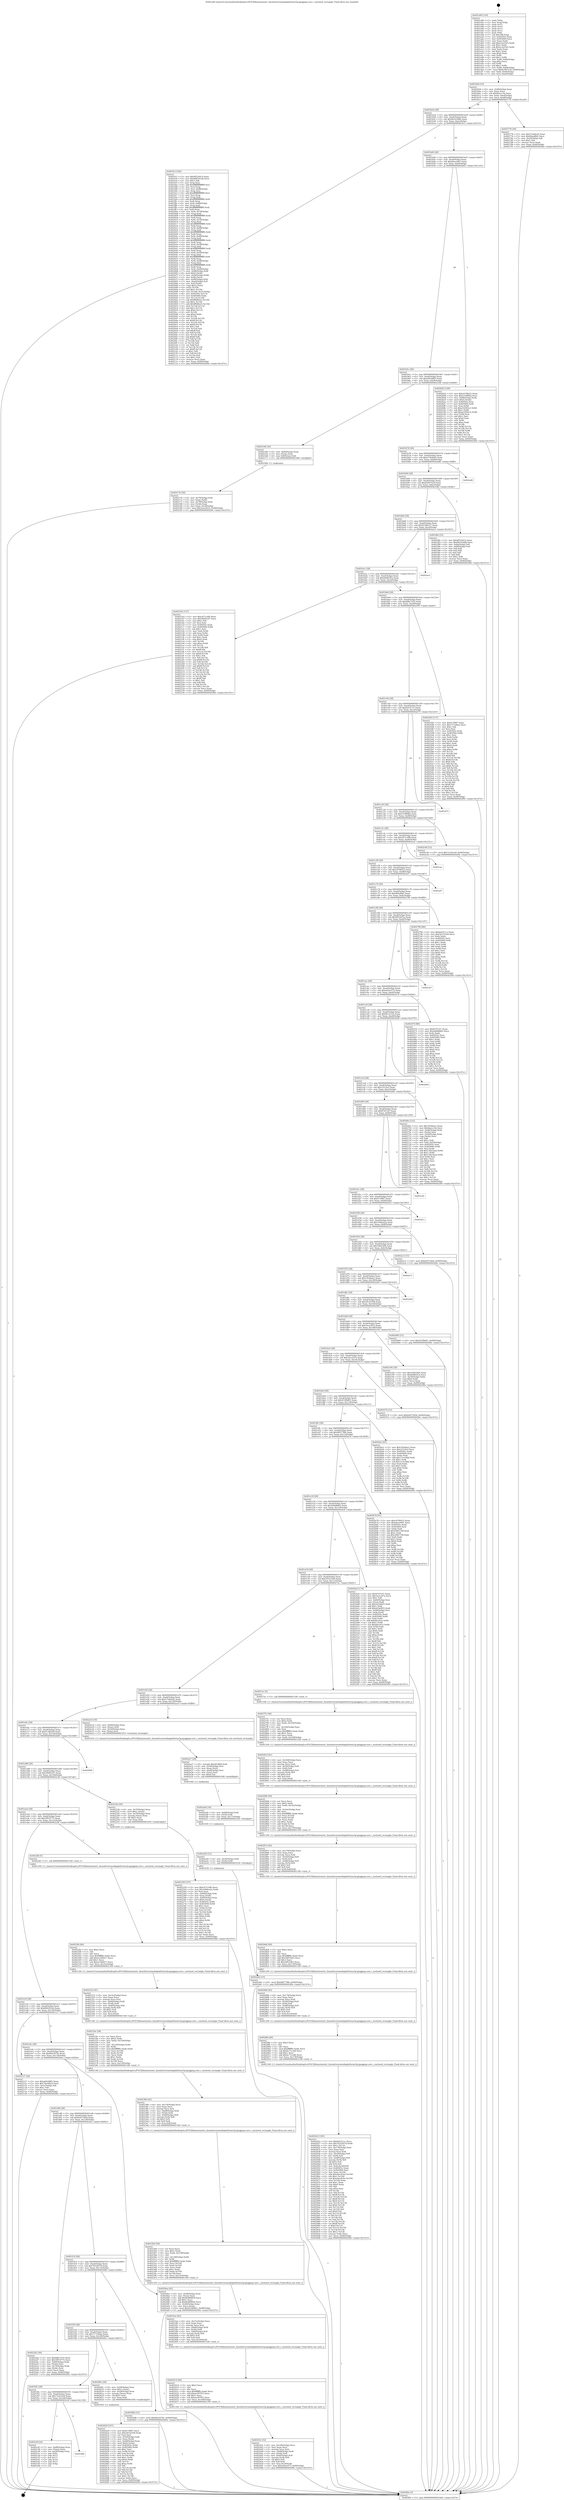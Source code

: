 digraph "0x401a90" {
  label = "0x401a90 (/mnt/c/Users/mathe/Desktop/tcc/POCII/binaries/extr_linuxdriversmediaplatforms5p-jpegjpeg-core.c_enclosed_rectangle_Final-ollvm.out::main(0))"
  labelloc = "t"
  node[shape=record]

  Entry [label="",width=0.3,height=0.3,shape=circle,fillcolor=black,style=filled]
  "0x401b04" [label="{
     0x401b04 [32]\l
     | [instrs]\l
     &nbsp;&nbsp;0x401b04 \<+6\>: mov -0x90(%rbp),%eax\l
     &nbsp;&nbsp;0x401b0a \<+2\>: mov %eax,%ecx\l
     &nbsp;&nbsp;0x401b0c \<+6\>: sub $0x8aecc1fa,%ecx\l
     &nbsp;&nbsp;0x401b12 \<+6\>: mov %eax,-0xa4(%rbp)\l
     &nbsp;&nbsp;0x401b18 \<+6\>: mov %ecx,-0xa8(%rbp)\l
     &nbsp;&nbsp;0x401b1e \<+6\>: je 0000000000402778 \<main+0xce8\>\l
  }"]
  "0x402778" [label="{
     0x402778 [30]\l
     | [instrs]\l
     &nbsp;&nbsp;0x402778 \<+5\>: mov $0x57ebdcd2,%eax\l
     &nbsp;&nbsp;0x40277d \<+5\>: mov $0xd9aa8bfc,%ecx\l
     &nbsp;&nbsp;0x402782 \<+3\>: mov -0x29(%rbp),%dl\l
     &nbsp;&nbsp;0x402785 \<+3\>: test $0x1,%dl\l
     &nbsp;&nbsp;0x402788 \<+3\>: cmovne %ecx,%eax\l
     &nbsp;&nbsp;0x40278b \<+6\>: mov %eax,-0x90(%rbp)\l
     &nbsp;&nbsp;0x402791 \<+5\>: jmp 0000000000402f0e \<main+0x147e\>\l
  }"]
  "0x401b24" [label="{
     0x401b24 [28]\l
     | [instrs]\l
     &nbsp;&nbsp;0x401b24 \<+5\>: jmp 0000000000401b29 \<main+0x99\>\l
     &nbsp;&nbsp;0x401b29 \<+6\>: mov -0xa4(%rbp),%eax\l
     &nbsp;&nbsp;0x401b2f \<+5\>: sub $0x9b163ddb,%eax\l
     &nbsp;&nbsp;0x401b34 \<+6\>: mov %eax,-0xac(%rbp)\l
     &nbsp;&nbsp;0x401b3a \<+6\>: je 0000000000401fc3 \<main+0x533\>\l
  }"]
  Exit [label="",width=0.3,height=0.3,shape=circle,fillcolor=black,style=filled,peripheries=2]
  "0x401fc3" [label="{
     0x401fc3 [356]\l
     | [instrs]\l
     &nbsp;&nbsp;0x401fc3 \<+5\>: mov $0xdf52441a,%eax\l
     &nbsp;&nbsp;0x401fc8 \<+5\>: mov $0x666291e6,%ecx\l
     &nbsp;&nbsp;0x401fcd \<+2\>: mov $0x1,%dl\l
     &nbsp;&nbsp;0x401fcf \<+3\>: mov %rsp,%rsi\l
     &nbsp;&nbsp;0x401fd2 \<+4\>: add $0xfffffffffffffff0,%rsi\l
     &nbsp;&nbsp;0x401fd6 \<+3\>: mov %rsi,%rsp\l
     &nbsp;&nbsp;0x401fd9 \<+7\>: mov %rsi,-0x88(%rbp)\l
     &nbsp;&nbsp;0x401fe0 \<+3\>: mov %rsp,%rsi\l
     &nbsp;&nbsp;0x401fe3 \<+4\>: add $0xfffffffffffffff0,%rsi\l
     &nbsp;&nbsp;0x401fe7 \<+3\>: mov %rsi,%rsp\l
     &nbsp;&nbsp;0x401fea \<+3\>: mov %rsp,%rdi\l
     &nbsp;&nbsp;0x401fed \<+4\>: add $0xfffffffffffffff0,%rdi\l
     &nbsp;&nbsp;0x401ff1 \<+3\>: mov %rdi,%rsp\l
     &nbsp;&nbsp;0x401ff4 \<+4\>: mov %rdi,-0x80(%rbp)\l
     &nbsp;&nbsp;0x401ff8 \<+3\>: mov %rsp,%rdi\l
     &nbsp;&nbsp;0x401ffb \<+4\>: add $0xfffffffffffffff0,%rdi\l
     &nbsp;&nbsp;0x401fff \<+3\>: mov %rdi,%rsp\l
     &nbsp;&nbsp;0x402002 \<+4\>: mov %rdi,-0x78(%rbp)\l
     &nbsp;&nbsp;0x402006 \<+3\>: mov %rsp,%rdi\l
     &nbsp;&nbsp;0x402009 \<+4\>: add $0xfffffffffffffff0,%rdi\l
     &nbsp;&nbsp;0x40200d \<+3\>: mov %rdi,%rsp\l
     &nbsp;&nbsp;0x402010 \<+4\>: mov %rdi,-0x70(%rbp)\l
     &nbsp;&nbsp;0x402014 \<+3\>: mov %rsp,%rdi\l
     &nbsp;&nbsp;0x402017 \<+4\>: add $0xfffffffffffffff0,%rdi\l
     &nbsp;&nbsp;0x40201b \<+3\>: mov %rdi,%rsp\l
     &nbsp;&nbsp;0x40201e \<+4\>: mov %rdi,-0x68(%rbp)\l
     &nbsp;&nbsp;0x402022 \<+3\>: mov %rsp,%rdi\l
     &nbsp;&nbsp;0x402025 \<+4\>: add $0xfffffffffffffff0,%rdi\l
     &nbsp;&nbsp;0x402029 \<+3\>: mov %rdi,%rsp\l
     &nbsp;&nbsp;0x40202c \<+4\>: mov %rdi,-0x60(%rbp)\l
     &nbsp;&nbsp;0x402030 \<+3\>: mov %rsp,%rdi\l
     &nbsp;&nbsp;0x402033 \<+4\>: add $0xfffffffffffffff0,%rdi\l
     &nbsp;&nbsp;0x402037 \<+3\>: mov %rdi,%rsp\l
     &nbsp;&nbsp;0x40203a \<+4\>: mov %rdi,-0x58(%rbp)\l
     &nbsp;&nbsp;0x40203e \<+3\>: mov %rsp,%rdi\l
     &nbsp;&nbsp;0x402041 \<+4\>: add $0xfffffffffffffff0,%rdi\l
     &nbsp;&nbsp;0x402045 \<+3\>: mov %rdi,%rsp\l
     &nbsp;&nbsp;0x402048 \<+4\>: mov %rdi,-0x50(%rbp)\l
     &nbsp;&nbsp;0x40204c \<+3\>: mov %rsp,%rdi\l
     &nbsp;&nbsp;0x40204f \<+4\>: add $0xfffffffffffffff0,%rdi\l
     &nbsp;&nbsp;0x402053 \<+3\>: mov %rdi,%rsp\l
     &nbsp;&nbsp;0x402056 \<+4\>: mov %rdi,-0x48(%rbp)\l
     &nbsp;&nbsp;0x40205a \<+3\>: mov %rsp,%rdi\l
     &nbsp;&nbsp;0x40205d \<+4\>: add $0xfffffffffffffff0,%rdi\l
     &nbsp;&nbsp;0x402061 \<+3\>: mov %rdi,%rsp\l
     &nbsp;&nbsp;0x402064 \<+4\>: mov %rdi,-0x40(%rbp)\l
     &nbsp;&nbsp;0x402068 \<+7\>: mov -0x88(%rbp),%rdi\l
     &nbsp;&nbsp;0x40206f \<+6\>: movl $0x0,(%rdi)\l
     &nbsp;&nbsp;0x402075 \<+7\>: mov -0x94(%rbp),%r8d\l
     &nbsp;&nbsp;0x40207c \<+3\>: mov %r8d,(%rsi)\l
     &nbsp;&nbsp;0x40207f \<+4\>: mov -0x80(%rbp),%rdi\l
     &nbsp;&nbsp;0x402083 \<+7\>: mov -0xa0(%rbp),%r9\l
     &nbsp;&nbsp;0x40208a \<+3\>: mov %r9,(%rdi)\l
     &nbsp;&nbsp;0x40208d \<+3\>: cmpl $0x2,(%rsi)\l
     &nbsp;&nbsp;0x402090 \<+4\>: setne %r10b\l
     &nbsp;&nbsp;0x402094 \<+4\>: and $0x1,%r10b\l
     &nbsp;&nbsp;0x402098 \<+4\>: mov %r10b,-0x31(%rbp)\l
     &nbsp;&nbsp;0x40209c \<+8\>: mov 0x40505c,%r11d\l
     &nbsp;&nbsp;0x4020a4 \<+7\>: mov 0x405060,%ebx\l
     &nbsp;&nbsp;0x4020ab \<+3\>: mov %r11d,%r14d\l
     &nbsp;&nbsp;0x4020ae \<+7\>: sub $0xff9d6ee5,%r14d\l
     &nbsp;&nbsp;0x4020b5 \<+4\>: sub $0x1,%r14d\l
     &nbsp;&nbsp;0x4020b9 \<+7\>: add $0xff9d6ee5,%r14d\l
     &nbsp;&nbsp;0x4020c0 \<+4\>: imul %r14d,%r11d\l
     &nbsp;&nbsp;0x4020c4 \<+4\>: and $0x1,%r11d\l
     &nbsp;&nbsp;0x4020c8 \<+4\>: cmp $0x0,%r11d\l
     &nbsp;&nbsp;0x4020cc \<+4\>: sete %r10b\l
     &nbsp;&nbsp;0x4020d0 \<+3\>: cmp $0xa,%ebx\l
     &nbsp;&nbsp;0x4020d3 \<+4\>: setl %r15b\l
     &nbsp;&nbsp;0x4020d7 \<+3\>: mov %r10b,%r12b\l
     &nbsp;&nbsp;0x4020da \<+4\>: xor $0xff,%r12b\l
     &nbsp;&nbsp;0x4020de \<+3\>: mov %r15b,%r13b\l
     &nbsp;&nbsp;0x4020e1 \<+4\>: xor $0xff,%r13b\l
     &nbsp;&nbsp;0x4020e5 \<+3\>: xor $0x1,%dl\l
     &nbsp;&nbsp;0x4020e8 \<+3\>: mov %r12b,%sil\l
     &nbsp;&nbsp;0x4020eb \<+4\>: and $0xff,%sil\l
     &nbsp;&nbsp;0x4020ef \<+3\>: and %dl,%r10b\l
     &nbsp;&nbsp;0x4020f2 \<+3\>: mov %r13b,%dil\l
     &nbsp;&nbsp;0x4020f5 \<+4\>: and $0xff,%dil\l
     &nbsp;&nbsp;0x4020f9 \<+3\>: and %dl,%r15b\l
     &nbsp;&nbsp;0x4020fc \<+3\>: or %r10b,%sil\l
     &nbsp;&nbsp;0x4020ff \<+3\>: or %r15b,%dil\l
     &nbsp;&nbsp;0x402102 \<+3\>: xor %dil,%sil\l
     &nbsp;&nbsp;0x402105 \<+3\>: or %r13b,%r12b\l
     &nbsp;&nbsp;0x402108 \<+4\>: xor $0xff,%r12b\l
     &nbsp;&nbsp;0x40210c \<+3\>: or $0x1,%dl\l
     &nbsp;&nbsp;0x40210f \<+3\>: and %dl,%r12b\l
     &nbsp;&nbsp;0x402112 \<+3\>: or %r12b,%sil\l
     &nbsp;&nbsp;0x402115 \<+4\>: test $0x1,%sil\l
     &nbsp;&nbsp;0x402119 \<+3\>: cmovne %ecx,%eax\l
     &nbsp;&nbsp;0x40211c \<+6\>: mov %eax,-0x90(%rbp)\l
     &nbsp;&nbsp;0x402122 \<+5\>: jmp 0000000000402f0e \<main+0x147e\>\l
  }"]
  "0x401b40" [label="{
     0x401b40 [28]\l
     | [instrs]\l
     &nbsp;&nbsp;0x401b40 \<+5\>: jmp 0000000000401b45 \<main+0xb5\>\l
     &nbsp;&nbsp;0x401b45 \<+6\>: mov -0xa4(%rbp),%eax\l
     &nbsp;&nbsp;0x401b4b \<+5\>: sub $0xa0ece901,%eax\l
     &nbsp;&nbsp;0x401b50 \<+6\>: mov %eax,-0xb0(%rbp)\l
     &nbsp;&nbsp;0x401b56 \<+6\>: je 0000000000402bd3 \<main+0x1143\>\l
  }"]
  "0x401f68" [label="{
     0x401f68\l
  }", style=dashed]
  "0x402bd3" [label="{
     0x402bd3 [109]\l
     | [instrs]\l
     &nbsp;&nbsp;0x402bd3 \<+5\>: mov $0xcb7f6022,%eax\l
     &nbsp;&nbsp;0x402bd8 \<+5\>: mov $0xc539f0ba,%ecx\l
     &nbsp;&nbsp;0x402bdd \<+7\>: mov -0x88(%rbp),%rdx\l
     &nbsp;&nbsp;0x402be4 \<+6\>: movl $0x0,(%rdx)\l
     &nbsp;&nbsp;0x402bea \<+7\>: mov 0x40505c,%esi\l
     &nbsp;&nbsp;0x402bf1 \<+7\>: mov 0x405060,%edi\l
     &nbsp;&nbsp;0x402bf8 \<+3\>: mov %esi,%r8d\l
     &nbsp;&nbsp;0x402bfb \<+7\>: sub $0xa52092c2,%r8d\l
     &nbsp;&nbsp;0x402c02 \<+4\>: sub $0x1,%r8d\l
     &nbsp;&nbsp;0x402c06 \<+7\>: add $0xa52092c2,%r8d\l
     &nbsp;&nbsp;0x402c0d \<+4\>: imul %r8d,%esi\l
     &nbsp;&nbsp;0x402c11 \<+3\>: and $0x1,%esi\l
     &nbsp;&nbsp;0x402c14 \<+3\>: cmp $0x0,%esi\l
     &nbsp;&nbsp;0x402c17 \<+4\>: sete %r9b\l
     &nbsp;&nbsp;0x402c1b \<+3\>: cmp $0xa,%edi\l
     &nbsp;&nbsp;0x402c1e \<+4\>: setl %r10b\l
     &nbsp;&nbsp;0x402c22 \<+3\>: mov %r9b,%r11b\l
     &nbsp;&nbsp;0x402c25 \<+3\>: and %r10b,%r11b\l
     &nbsp;&nbsp;0x402c28 \<+3\>: xor %r10b,%r9b\l
     &nbsp;&nbsp;0x402c2b \<+3\>: or %r9b,%r11b\l
     &nbsp;&nbsp;0x402c2e \<+4\>: test $0x1,%r11b\l
     &nbsp;&nbsp;0x402c32 \<+3\>: cmovne %ecx,%eax\l
     &nbsp;&nbsp;0x402c35 \<+6\>: mov %eax,-0x90(%rbp)\l
     &nbsp;&nbsp;0x402c3b \<+5\>: jmp 0000000000402f0e \<main+0x147e\>\l
  }"]
  "0x401b5c" [label="{
     0x401b5c [28]\l
     | [instrs]\l
     &nbsp;&nbsp;0x401b5c \<+5\>: jmp 0000000000401b61 \<main+0xd1\>\l
     &nbsp;&nbsp;0x401b61 \<+6\>: mov -0xa4(%rbp),%eax\l
     &nbsp;&nbsp;0x401b67 \<+5\>: sub $0xa603df83,%eax\l
     &nbsp;&nbsp;0x401b6c \<+6\>: mov %eax,-0xb4(%rbp)\l
     &nbsp;&nbsp;0x401b72 \<+6\>: je 0000000000402166 \<main+0x6d6\>\l
  }"]
  "0x402c4f" [label="{
     0x402c4f [24]\l
     | [instrs]\l
     &nbsp;&nbsp;0x402c4f \<+7\>: mov -0x88(%rbp),%rax\l
     &nbsp;&nbsp;0x402c56 \<+2\>: mov (%rax),%eax\l
     &nbsp;&nbsp;0x402c58 \<+4\>: lea -0x28(%rbp),%rsp\l
     &nbsp;&nbsp;0x402c5c \<+1\>: pop %rbx\l
     &nbsp;&nbsp;0x402c5d \<+2\>: pop %r12\l
     &nbsp;&nbsp;0x402c5f \<+2\>: pop %r13\l
     &nbsp;&nbsp;0x402c61 \<+2\>: pop %r14\l
     &nbsp;&nbsp;0x402c63 \<+2\>: pop %r15\l
     &nbsp;&nbsp;0x402c65 \<+1\>: pop %rbp\l
     &nbsp;&nbsp;0x402c66 \<+1\>: ret\l
  }"]
  "0x402166" [label="{
     0x402166 [16]\l
     | [instrs]\l
     &nbsp;&nbsp;0x402166 \<+4\>: mov -0x80(%rbp),%rax\l
     &nbsp;&nbsp;0x40216a \<+3\>: mov (%rax),%rax\l
     &nbsp;&nbsp;0x40216d \<+4\>: mov 0x8(%rax),%rdi\l
     &nbsp;&nbsp;0x402171 \<+5\>: call 0000000000401060 \<atoi@plt\>\l
     | [calls]\l
     &nbsp;&nbsp;0x401060 \{1\} (unknown)\l
  }"]
  "0x401b78" [label="{
     0x401b78 [28]\l
     | [instrs]\l
     &nbsp;&nbsp;0x401b78 \<+5\>: jmp 0000000000401b7d \<main+0xed\>\l
     &nbsp;&nbsp;0x401b7d \<+6\>: mov -0xa4(%rbp),%eax\l
     &nbsp;&nbsp;0x401b83 \<+5\>: sub $0xa73b46d3,%eax\l
     &nbsp;&nbsp;0x401b88 \<+6\>: mov %eax,-0xb8(%rbp)\l
     &nbsp;&nbsp;0x401b8e \<+6\>: je 0000000000402a80 \<main+0xff0\>\l
  }"]
  "0x402a62" [label="{
     0x402a62 [15]\l
     | [instrs]\l
     &nbsp;&nbsp;0x402a62 \<+10\>: movl $0x48077f66,-0x90(%rbp)\l
     &nbsp;&nbsp;0x402a6c \<+5\>: jmp 0000000000402f0e \<main+0x147e\>\l
  }"]
  "0x402a80" [label="{
     0x402a80\l
  }", style=dashed]
  "0x401b94" [label="{
     0x401b94 [28]\l
     | [instrs]\l
     &nbsp;&nbsp;0x401b94 \<+5\>: jmp 0000000000401b99 \<main+0x109\>\l
     &nbsp;&nbsp;0x401b99 \<+6\>: mov -0xa4(%rbp),%eax\l
     &nbsp;&nbsp;0x401b9f \<+5\>: sub $0xb2007a30,%eax\l
     &nbsp;&nbsp;0x401ba4 \<+6\>: mov %eax,-0xbc(%rbp)\l
     &nbsp;&nbsp;0x401baa \<+6\>: je 0000000000401f8e \<main+0x4fe\>\l
  }"]
  "0x402a56" [label="{
     0x402a56 [12]\l
     | [instrs]\l
     &nbsp;&nbsp;0x402a56 \<+4\>: mov -0x50(%rbp),%rdi\l
     &nbsp;&nbsp;0x402a5a \<+3\>: mov (%rdi),%rdi\l
     &nbsp;&nbsp;0x402a5d \<+5\>: call 0000000000401030 \<free@plt\>\l
     | [calls]\l
     &nbsp;&nbsp;0x401030 \{1\} (unknown)\l
  }"]
  "0x401f8e" [label="{
     0x401f8e [53]\l
     | [instrs]\l
     &nbsp;&nbsp;0x401f8e \<+5\>: mov $0xdf52441a,%eax\l
     &nbsp;&nbsp;0x401f93 \<+5\>: mov $0x9b163ddb,%ecx\l
     &nbsp;&nbsp;0x401f98 \<+6\>: mov -0x8a(%rbp),%dl\l
     &nbsp;&nbsp;0x401f9e \<+7\>: mov -0x89(%rbp),%sil\l
     &nbsp;&nbsp;0x401fa5 \<+3\>: mov %dl,%dil\l
     &nbsp;&nbsp;0x401fa8 \<+3\>: and %sil,%dil\l
     &nbsp;&nbsp;0x401fab \<+3\>: xor %sil,%dl\l
     &nbsp;&nbsp;0x401fae \<+3\>: or %dl,%dil\l
     &nbsp;&nbsp;0x401fb1 \<+4\>: test $0x1,%dil\l
     &nbsp;&nbsp;0x401fb5 \<+3\>: cmovne %ecx,%eax\l
     &nbsp;&nbsp;0x401fb8 \<+6\>: mov %eax,-0x90(%rbp)\l
     &nbsp;&nbsp;0x401fbe \<+5\>: jmp 0000000000402f0e \<main+0x147e\>\l
  }"]
  "0x401bb0" [label="{
     0x401bb0 [28]\l
     | [instrs]\l
     &nbsp;&nbsp;0x401bb0 \<+5\>: jmp 0000000000401bb5 \<main+0x125\>\l
     &nbsp;&nbsp;0x401bb5 \<+6\>: mov -0xa4(%rbp),%eax\l
     &nbsp;&nbsp;0x401bbb \<+5\>: sub $0xb5384c37,%eax\l
     &nbsp;&nbsp;0x401bc0 \<+6\>: mov %eax,-0xc0(%rbp)\l
     &nbsp;&nbsp;0x401bc6 \<+6\>: je 0000000000402ee3 \<main+0x1453\>\l
  }"]
  "0x402f0e" [label="{
     0x402f0e [5]\l
     | [instrs]\l
     &nbsp;&nbsp;0x402f0e \<+5\>: jmp 0000000000401b04 \<main+0x74\>\l
  }"]
  "0x401a90" [label="{
     0x401a90 [116]\l
     | [instrs]\l
     &nbsp;&nbsp;0x401a90 \<+1\>: push %rbp\l
     &nbsp;&nbsp;0x401a91 \<+3\>: mov %rsp,%rbp\l
     &nbsp;&nbsp;0x401a94 \<+2\>: push %r15\l
     &nbsp;&nbsp;0x401a96 \<+2\>: push %r14\l
     &nbsp;&nbsp;0x401a98 \<+2\>: push %r13\l
     &nbsp;&nbsp;0x401a9a \<+2\>: push %r12\l
     &nbsp;&nbsp;0x401a9c \<+1\>: push %rbx\l
     &nbsp;&nbsp;0x401a9d \<+7\>: sub $0x188,%rsp\l
     &nbsp;&nbsp;0x401aa4 \<+7\>: mov 0x40505c,%eax\l
     &nbsp;&nbsp;0x401aab \<+7\>: mov 0x405060,%ecx\l
     &nbsp;&nbsp;0x401ab2 \<+2\>: mov %eax,%edx\l
     &nbsp;&nbsp;0x401ab4 \<+6\>: add $0xec2a1fe5,%edx\l
     &nbsp;&nbsp;0x401aba \<+3\>: sub $0x1,%edx\l
     &nbsp;&nbsp;0x401abd \<+6\>: sub $0xec2a1fe5,%edx\l
     &nbsp;&nbsp;0x401ac3 \<+3\>: imul %edx,%eax\l
     &nbsp;&nbsp;0x401ac6 \<+3\>: and $0x1,%eax\l
     &nbsp;&nbsp;0x401ac9 \<+3\>: cmp $0x0,%eax\l
     &nbsp;&nbsp;0x401acc \<+4\>: sete %r8b\l
     &nbsp;&nbsp;0x401ad0 \<+4\>: and $0x1,%r8b\l
     &nbsp;&nbsp;0x401ad4 \<+7\>: mov %r8b,-0x8a(%rbp)\l
     &nbsp;&nbsp;0x401adb \<+3\>: cmp $0xa,%ecx\l
     &nbsp;&nbsp;0x401ade \<+4\>: setl %r8b\l
     &nbsp;&nbsp;0x401ae2 \<+4\>: and $0x1,%r8b\l
     &nbsp;&nbsp;0x401ae6 \<+7\>: mov %r8b,-0x89(%rbp)\l
     &nbsp;&nbsp;0x401aed \<+10\>: movl $0xb2007a30,-0x90(%rbp)\l
     &nbsp;&nbsp;0x401af7 \<+6\>: mov %edi,-0x94(%rbp)\l
     &nbsp;&nbsp;0x401afd \<+7\>: mov %rsi,-0xa0(%rbp)\l
  }"]
  "0x402a44" [label="{
     0x402a44 [18]\l
     | [instrs]\l
     &nbsp;&nbsp;0x402a44 \<+4\>: mov -0x68(%rbp),%rdi\l
     &nbsp;&nbsp;0x402a48 \<+3\>: mov (%rdi),%rdi\l
     &nbsp;&nbsp;0x402a4b \<+6\>: mov %eax,-0x17c(%rbp)\l
     &nbsp;&nbsp;0x402a51 \<+5\>: call 0000000000401030 \<free@plt\>\l
     | [calls]\l
     &nbsp;&nbsp;0x401030 \{1\} (unknown)\l
  }"]
  "0x402a27" [label="{
     0x402a27 [29]\l
     | [instrs]\l
     &nbsp;&nbsp;0x402a27 \<+10\>: movabs $0x4030b6,%rdi\l
     &nbsp;&nbsp;0x402a31 \<+4\>: mov -0x40(%rbp),%rsi\l
     &nbsp;&nbsp;0x402a35 \<+2\>: mov %eax,(%rsi)\l
     &nbsp;&nbsp;0x402a37 \<+4\>: mov -0x40(%rbp),%rsi\l
     &nbsp;&nbsp;0x402a3b \<+2\>: mov (%rsi),%esi\l
     &nbsp;&nbsp;0x402a3d \<+2\>: mov $0x0,%al\l
     &nbsp;&nbsp;0x402a3f \<+5\>: call 0000000000401040 \<printf@plt\>\l
     | [calls]\l
     &nbsp;&nbsp;0x401040 \{1\} (unknown)\l
  }"]
  "0x402ee3" [label="{
     0x402ee3\l
  }", style=dashed]
  "0x401bcc" [label="{
     0x401bcc [28]\l
     | [instrs]\l
     &nbsp;&nbsp;0x401bcc \<+5\>: jmp 0000000000401bd1 \<main+0x141\>\l
     &nbsp;&nbsp;0x401bd1 \<+6\>: mov -0xa4(%rbp),%eax\l
     &nbsp;&nbsp;0x401bd7 \<+5\>: sub $0xb6d83f1a,%eax\l
     &nbsp;&nbsp;0x401bdc \<+6\>: mov %eax,-0xc4(%rbp)\l
     &nbsp;&nbsp;0x401be2 \<+6\>: je 00000000004021b2 \<main+0x722\>\l
  }"]
  "0x402922" [label="{
     0x402922 [185]\l
     | [instrs]\l
     &nbsp;&nbsp;0x402922 \<+5\>: mov $0xbd1f11cc,%ecx\l
     &nbsp;&nbsp;0x402927 \<+5\>: mov $0x7022957d,%edx\l
     &nbsp;&nbsp;0x40292c \<+3\>: mov $0x1,%r11b\l
     &nbsp;&nbsp;0x40292f \<+6\>: mov -0x178(%rbp),%esi\l
     &nbsp;&nbsp;0x402935 \<+3\>: imul %eax,%esi\l
     &nbsp;&nbsp;0x402938 \<+3\>: movslq %esi,%rdi\l
     &nbsp;&nbsp;0x40293b \<+4\>: mov -0x50(%rbp),%r8\l
     &nbsp;&nbsp;0x40293f \<+3\>: mov (%r8),%r8\l
     &nbsp;&nbsp;0x402942 \<+4\>: mov -0x48(%rbp),%r9\l
     &nbsp;&nbsp;0x402946 \<+3\>: movslq (%r9),%r9\l
     &nbsp;&nbsp;0x402949 \<+4\>: shl $0x5,%r9\l
     &nbsp;&nbsp;0x40294d \<+3\>: add %r9,%r8\l
     &nbsp;&nbsp;0x402950 \<+4\>: mov %rdi,0x18(%r8)\l
     &nbsp;&nbsp;0x402954 \<+7\>: mov 0x40505c,%eax\l
     &nbsp;&nbsp;0x40295b \<+7\>: mov 0x405060,%esi\l
     &nbsp;&nbsp;0x402962 \<+3\>: mov %eax,%r10d\l
     &nbsp;&nbsp;0x402965 \<+7\>: add $0xebec83ee,%r10d\l
     &nbsp;&nbsp;0x40296c \<+4\>: sub $0x1,%r10d\l
     &nbsp;&nbsp;0x402970 \<+7\>: sub $0xebec83ee,%r10d\l
     &nbsp;&nbsp;0x402977 \<+4\>: imul %r10d,%eax\l
     &nbsp;&nbsp;0x40297b \<+3\>: and $0x1,%eax\l
     &nbsp;&nbsp;0x40297e \<+3\>: cmp $0x0,%eax\l
     &nbsp;&nbsp;0x402981 \<+3\>: sete %bl\l
     &nbsp;&nbsp;0x402984 \<+3\>: cmp $0xa,%esi\l
     &nbsp;&nbsp;0x402987 \<+4\>: setl %r14b\l
     &nbsp;&nbsp;0x40298b \<+3\>: mov %bl,%r15b\l
     &nbsp;&nbsp;0x40298e \<+4\>: xor $0xff,%r15b\l
     &nbsp;&nbsp;0x402992 \<+3\>: mov %r14b,%r12b\l
     &nbsp;&nbsp;0x402995 \<+4\>: xor $0xff,%r12b\l
     &nbsp;&nbsp;0x402999 \<+4\>: xor $0x0,%r11b\l
     &nbsp;&nbsp;0x40299d \<+3\>: mov %r15b,%r13b\l
     &nbsp;&nbsp;0x4029a0 \<+4\>: and $0x0,%r13b\l
     &nbsp;&nbsp;0x4029a4 \<+3\>: and %r11b,%bl\l
     &nbsp;&nbsp;0x4029a7 \<+3\>: mov %r12b,%al\l
     &nbsp;&nbsp;0x4029aa \<+2\>: and $0x0,%al\l
     &nbsp;&nbsp;0x4029ac \<+3\>: and %r11b,%r14b\l
     &nbsp;&nbsp;0x4029af \<+3\>: or %bl,%r13b\l
     &nbsp;&nbsp;0x4029b2 \<+3\>: or %r14b,%al\l
     &nbsp;&nbsp;0x4029b5 \<+3\>: xor %al,%r13b\l
     &nbsp;&nbsp;0x4029b8 \<+3\>: or %r12b,%r15b\l
     &nbsp;&nbsp;0x4029bb \<+4\>: xor $0xff,%r15b\l
     &nbsp;&nbsp;0x4029bf \<+4\>: or $0x0,%r11b\l
     &nbsp;&nbsp;0x4029c3 \<+3\>: and %r11b,%r15b\l
     &nbsp;&nbsp;0x4029c6 \<+3\>: or %r15b,%r13b\l
     &nbsp;&nbsp;0x4029c9 \<+4\>: test $0x1,%r13b\l
     &nbsp;&nbsp;0x4029cd \<+3\>: cmovne %edx,%ecx\l
     &nbsp;&nbsp;0x4029d0 \<+6\>: mov %ecx,-0x90(%rbp)\l
     &nbsp;&nbsp;0x4029d6 \<+5\>: jmp 0000000000402f0e \<main+0x147e\>\l
  }"]
  "0x4021b2" [label="{
     0x4021b2 [137]\l
     | [instrs]\l
     &nbsp;&nbsp;0x4021b2 \<+5\>: mov $0xc671c0fb,%eax\l
     &nbsp;&nbsp;0x4021b7 \<+5\>: mov $0x5f085247,%ecx\l
     &nbsp;&nbsp;0x4021bc \<+2\>: mov $0x1,%dl\l
     &nbsp;&nbsp;0x4021be \<+2\>: xor %esi,%esi\l
     &nbsp;&nbsp;0x4021c0 \<+7\>: mov 0x40505c,%edi\l
     &nbsp;&nbsp;0x4021c7 \<+8\>: mov 0x405060,%r8d\l
     &nbsp;&nbsp;0x4021cf \<+3\>: sub $0x1,%esi\l
     &nbsp;&nbsp;0x4021d2 \<+3\>: mov %edi,%r9d\l
     &nbsp;&nbsp;0x4021d5 \<+3\>: add %esi,%r9d\l
     &nbsp;&nbsp;0x4021d8 \<+4\>: imul %r9d,%edi\l
     &nbsp;&nbsp;0x4021dc \<+3\>: and $0x1,%edi\l
     &nbsp;&nbsp;0x4021df \<+3\>: cmp $0x0,%edi\l
     &nbsp;&nbsp;0x4021e2 \<+4\>: sete %r10b\l
     &nbsp;&nbsp;0x4021e6 \<+4\>: cmp $0xa,%r8d\l
     &nbsp;&nbsp;0x4021ea \<+4\>: setl %r11b\l
     &nbsp;&nbsp;0x4021ee \<+3\>: mov %r10b,%bl\l
     &nbsp;&nbsp;0x4021f1 \<+3\>: xor $0xff,%bl\l
     &nbsp;&nbsp;0x4021f4 \<+3\>: mov %r11b,%r14b\l
     &nbsp;&nbsp;0x4021f7 \<+4\>: xor $0xff,%r14b\l
     &nbsp;&nbsp;0x4021fb \<+3\>: xor $0x1,%dl\l
     &nbsp;&nbsp;0x4021fe \<+3\>: mov %bl,%r15b\l
     &nbsp;&nbsp;0x402201 \<+4\>: and $0xff,%r15b\l
     &nbsp;&nbsp;0x402205 \<+3\>: and %dl,%r10b\l
     &nbsp;&nbsp;0x402208 \<+3\>: mov %r14b,%r12b\l
     &nbsp;&nbsp;0x40220b \<+4\>: and $0xff,%r12b\l
     &nbsp;&nbsp;0x40220f \<+3\>: and %dl,%r11b\l
     &nbsp;&nbsp;0x402212 \<+3\>: or %r10b,%r15b\l
     &nbsp;&nbsp;0x402215 \<+3\>: or %r11b,%r12b\l
     &nbsp;&nbsp;0x402218 \<+3\>: xor %r12b,%r15b\l
     &nbsp;&nbsp;0x40221b \<+3\>: or %r14b,%bl\l
     &nbsp;&nbsp;0x40221e \<+3\>: xor $0xff,%bl\l
     &nbsp;&nbsp;0x402221 \<+3\>: or $0x1,%dl\l
     &nbsp;&nbsp;0x402224 \<+2\>: and %dl,%bl\l
     &nbsp;&nbsp;0x402226 \<+3\>: or %bl,%r15b\l
     &nbsp;&nbsp;0x402229 \<+4\>: test $0x1,%r15b\l
     &nbsp;&nbsp;0x40222d \<+3\>: cmovne %ecx,%eax\l
     &nbsp;&nbsp;0x402230 \<+6\>: mov %eax,-0x90(%rbp)\l
     &nbsp;&nbsp;0x402236 \<+5\>: jmp 0000000000402f0e \<main+0x147e\>\l
  }"]
  "0x401be8" [label="{
     0x401be8 [28]\l
     | [instrs]\l
     &nbsp;&nbsp;0x401be8 \<+5\>: jmp 0000000000401bed \<main+0x15d\>\l
     &nbsp;&nbsp;0x401bed \<+6\>: mov -0xa4(%rbp),%eax\l
     &nbsp;&nbsp;0x401bf3 \<+5\>: sub $0xb8fe7252,%eax\l
     &nbsp;&nbsp;0x401bf8 \<+6\>: mov %eax,-0xc8(%rbp)\l
     &nbsp;&nbsp;0x401bfe \<+6\>: je 0000000000402583 \<main+0xaf3\>\l
  }"]
  "0x4028fa" [label="{
     0x4028fa [40]\l
     | [instrs]\l
     &nbsp;&nbsp;0x4028fa \<+5\>: mov $0x2,%ecx\l
     &nbsp;&nbsp;0x4028ff \<+1\>: cltd\l
     &nbsp;&nbsp;0x402900 \<+2\>: idiv %ecx\l
     &nbsp;&nbsp;0x402902 \<+6\>: imul $0xfffffffe,%edx,%ecx\l
     &nbsp;&nbsp;0x402908 \<+6\>: sub $0xbc71cc68,%ecx\l
     &nbsp;&nbsp;0x40290e \<+3\>: add $0x1,%ecx\l
     &nbsp;&nbsp;0x402911 \<+6\>: add $0xbc71cc68,%ecx\l
     &nbsp;&nbsp;0x402917 \<+6\>: mov %ecx,-0x178(%rbp)\l
     &nbsp;&nbsp;0x40291d \<+5\>: call 0000000000401160 \<next_i\>\l
     | [calls]\l
     &nbsp;&nbsp;0x401160 \{1\} (/mnt/c/Users/mathe/Desktop/tcc/POCII/binaries/extr_linuxdriversmediaplatforms5p-jpegjpeg-core.c_enclosed_rectangle_Final-ollvm.out::next_i)\l
  }"]
  "0x402583" [label="{
     0x402583 [137]\l
     | [instrs]\l
     &nbsp;&nbsp;0x402583 \<+5\>: mov $0xf11f987,%eax\l
     &nbsp;&nbsp;0x402588 \<+5\>: mov $0x717c0bea,%ecx\l
     &nbsp;&nbsp;0x40258d \<+2\>: mov $0x1,%dl\l
     &nbsp;&nbsp;0x40258f \<+2\>: xor %esi,%esi\l
     &nbsp;&nbsp;0x402591 \<+7\>: mov 0x40505c,%edi\l
     &nbsp;&nbsp;0x402598 \<+8\>: mov 0x405060,%r8d\l
     &nbsp;&nbsp;0x4025a0 \<+3\>: sub $0x1,%esi\l
     &nbsp;&nbsp;0x4025a3 \<+3\>: mov %edi,%r9d\l
     &nbsp;&nbsp;0x4025a6 \<+3\>: add %esi,%r9d\l
     &nbsp;&nbsp;0x4025a9 \<+4\>: imul %r9d,%edi\l
     &nbsp;&nbsp;0x4025ad \<+3\>: and $0x1,%edi\l
     &nbsp;&nbsp;0x4025b0 \<+3\>: cmp $0x0,%edi\l
     &nbsp;&nbsp;0x4025b3 \<+4\>: sete %r10b\l
     &nbsp;&nbsp;0x4025b7 \<+4\>: cmp $0xa,%r8d\l
     &nbsp;&nbsp;0x4025bb \<+4\>: setl %r11b\l
     &nbsp;&nbsp;0x4025bf \<+3\>: mov %r10b,%bl\l
     &nbsp;&nbsp;0x4025c2 \<+3\>: xor $0xff,%bl\l
     &nbsp;&nbsp;0x4025c5 \<+3\>: mov %r11b,%r14b\l
     &nbsp;&nbsp;0x4025c8 \<+4\>: xor $0xff,%r14b\l
     &nbsp;&nbsp;0x4025cc \<+3\>: xor $0x0,%dl\l
     &nbsp;&nbsp;0x4025cf \<+3\>: mov %bl,%r15b\l
     &nbsp;&nbsp;0x4025d2 \<+4\>: and $0x0,%r15b\l
     &nbsp;&nbsp;0x4025d6 \<+3\>: and %dl,%r10b\l
     &nbsp;&nbsp;0x4025d9 \<+3\>: mov %r14b,%r12b\l
     &nbsp;&nbsp;0x4025dc \<+4\>: and $0x0,%r12b\l
     &nbsp;&nbsp;0x4025e0 \<+3\>: and %dl,%r11b\l
     &nbsp;&nbsp;0x4025e3 \<+3\>: or %r10b,%r15b\l
     &nbsp;&nbsp;0x4025e6 \<+3\>: or %r11b,%r12b\l
     &nbsp;&nbsp;0x4025e9 \<+3\>: xor %r12b,%r15b\l
     &nbsp;&nbsp;0x4025ec \<+3\>: or %r14b,%bl\l
     &nbsp;&nbsp;0x4025ef \<+3\>: xor $0xff,%bl\l
     &nbsp;&nbsp;0x4025f2 \<+3\>: or $0x0,%dl\l
     &nbsp;&nbsp;0x4025f5 \<+2\>: and %dl,%bl\l
     &nbsp;&nbsp;0x4025f7 \<+3\>: or %bl,%r15b\l
     &nbsp;&nbsp;0x4025fa \<+4\>: test $0x1,%r15b\l
     &nbsp;&nbsp;0x4025fe \<+3\>: cmovne %ecx,%eax\l
     &nbsp;&nbsp;0x402601 \<+6\>: mov %eax,-0x90(%rbp)\l
     &nbsp;&nbsp;0x402607 \<+5\>: jmp 0000000000402f0e \<main+0x147e\>\l
  }"]
  "0x401c04" [label="{
     0x401c04 [28]\l
     | [instrs]\l
     &nbsp;&nbsp;0x401c04 \<+5\>: jmp 0000000000401c09 \<main+0x179\>\l
     &nbsp;&nbsp;0x401c09 \<+6\>: mov -0xa4(%rbp),%eax\l
     &nbsp;&nbsp;0x401c0f \<+5\>: sub $0xbd1f11cc,%eax\l
     &nbsp;&nbsp;0x401c14 \<+6\>: mov %eax,-0xcc(%rbp)\l
     &nbsp;&nbsp;0x401c1a \<+6\>: je 0000000000402d75 \<main+0x12e5\>\l
  }"]
  "0x4028d0" [label="{
     0x4028d0 [42]\l
     | [instrs]\l
     &nbsp;&nbsp;0x4028d0 \<+6\>: mov -0x174(%rbp),%ecx\l
     &nbsp;&nbsp;0x4028d6 \<+3\>: imul %eax,%ecx\l
     &nbsp;&nbsp;0x4028d9 \<+3\>: movslq %ecx,%rdi\l
     &nbsp;&nbsp;0x4028dc \<+4\>: mov -0x50(%rbp),%r8\l
     &nbsp;&nbsp;0x4028e0 \<+3\>: mov (%r8),%r8\l
     &nbsp;&nbsp;0x4028e3 \<+4\>: mov -0x48(%rbp),%r9\l
     &nbsp;&nbsp;0x4028e7 \<+3\>: movslq (%r9),%r9\l
     &nbsp;&nbsp;0x4028ea \<+4\>: shl $0x5,%r9\l
     &nbsp;&nbsp;0x4028ee \<+3\>: add %r9,%r8\l
     &nbsp;&nbsp;0x4028f1 \<+4\>: mov %rdi,0x10(%r8)\l
     &nbsp;&nbsp;0x4028f5 \<+5\>: call 0000000000401160 \<next_i\>\l
     | [calls]\l
     &nbsp;&nbsp;0x401160 \{1\} (/mnt/c/Users/mathe/Desktop/tcc/POCII/binaries/extr_linuxdriversmediaplatforms5p-jpegjpeg-core.c_enclosed_rectangle_Final-ollvm.out::next_i)\l
  }"]
  "0x402d75" [label="{
     0x402d75\l
  }", style=dashed]
  "0x401c20" [label="{
     0x401c20 [28]\l
     | [instrs]\l
     &nbsp;&nbsp;0x401c20 \<+5\>: jmp 0000000000401c25 \<main+0x195\>\l
     &nbsp;&nbsp;0x401c25 \<+6\>: mov -0xa4(%rbp),%eax\l
     &nbsp;&nbsp;0x401c2b \<+5\>: sub $0xc539f0ba,%eax\l
     &nbsp;&nbsp;0x401c30 \<+6\>: mov %eax,-0xd0(%rbp)\l
     &nbsp;&nbsp;0x401c36 \<+6\>: je 0000000000402c40 \<main+0x11b0\>\l
  }"]
  "0x4028a8" [label="{
     0x4028a8 [40]\l
     | [instrs]\l
     &nbsp;&nbsp;0x4028a8 \<+5\>: mov $0x2,%ecx\l
     &nbsp;&nbsp;0x4028ad \<+1\>: cltd\l
     &nbsp;&nbsp;0x4028ae \<+2\>: idiv %ecx\l
     &nbsp;&nbsp;0x4028b0 \<+6\>: imul $0xfffffffe,%edx,%ecx\l
     &nbsp;&nbsp;0x4028b6 \<+6\>: add $0x28f51b63,%ecx\l
     &nbsp;&nbsp;0x4028bc \<+3\>: add $0x1,%ecx\l
     &nbsp;&nbsp;0x4028bf \<+6\>: sub $0x28f51b63,%ecx\l
     &nbsp;&nbsp;0x4028c5 \<+6\>: mov %ecx,-0x174(%rbp)\l
     &nbsp;&nbsp;0x4028cb \<+5\>: call 0000000000401160 \<next_i\>\l
     | [calls]\l
     &nbsp;&nbsp;0x401160 \{1\} (/mnt/c/Users/mathe/Desktop/tcc/POCII/binaries/extr_linuxdriversmediaplatforms5p-jpegjpeg-core.c_enclosed_rectangle_Final-ollvm.out::next_i)\l
  }"]
  "0x402c40" [label="{
     0x402c40 [15]\l
     | [instrs]\l
     &nbsp;&nbsp;0x402c40 \<+10\>: movl $0x72c03ce9,-0x90(%rbp)\l
     &nbsp;&nbsp;0x402c4a \<+5\>: jmp 0000000000402f0e \<main+0x147e\>\l
  }"]
  "0x401c3c" [label="{
     0x401c3c [28]\l
     | [instrs]\l
     &nbsp;&nbsp;0x401c3c \<+5\>: jmp 0000000000401c41 \<main+0x1b1\>\l
     &nbsp;&nbsp;0x401c41 \<+6\>: mov -0xa4(%rbp),%eax\l
     &nbsp;&nbsp;0x401c47 \<+5\>: sub $0xc671c0fb,%eax\l
     &nbsp;&nbsp;0x401c4c \<+6\>: mov %eax,-0xd4(%rbp)\l
     &nbsp;&nbsp;0x401c52 \<+6\>: je 0000000000402cac \<main+0x121c\>\l
  }"]
  "0x40287e" [label="{
     0x40287e [42]\l
     | [instrs]\l
     &nbsp;&nbsp;0x40287e \<+6\>: mov -0x170(%rbp),%ecx\l
     &nbsp;&nbsp;0x402884 \<+3\>: imul %eax,%ecx\l
     &nbsp;&nbsp;0x402887 \<+3\>: movslq %ecx,%rdi\l
     &nbsp;&nbsp;0x40288a \<+4\>: mov -0x50(%rbp),%r8\l
     &nbsp;&nbsp;0x40288e \<+3\>: mov (%r8),%r8\l
     &nbsp;&nbsp;0x402891 \<+4\>: mov -0x48(%rbp),%r9\l
     &nbsp;&nbsp;0x402895 \<+3\>: movslq (%r9),%r9\l
     &nbsp;&nbsp;0x402898 \<+4\>: shl $0x5,%r9\l
     &nbsp;&nbsp;0x40289c \<+3\>: add %r9,%r8\l
     &nbsp;&nbsp;0x40289f \<+4\>: mov %rdi,0x8(%r8)\l
     &nbsp;&nbsp;0x4028a3 \<+5\>: call 0000000000401160 \<next_i\>\l
     | [calls]\l
     &nbsp;&nbsp;0x401160 \{1\} (/mnt/c/Users/mathe/Desktop/tcc/POCII/binaries/extr_linuxdriversmediaplatforms5p-jpegjpeg-core.c_enclosed_rectangle_Final-ollvm.out::next_i)\l
  }"]
  "0x402cac" [label="{
     0x402cac\l
  }", style=dashed]
  "0x401c58" [label="{
     0x401c58 [28]\l
     | [instrs]\l
     &nbsp;&nbsp;0x401c58 \<+5\>: jmp 0000000000401c5d \<main+0x1cd\>\l
     &nbsp;&nbsp;0x401c5d \<+6\>: mov -0xa4(%rbp),%eax\l
     &nbsp;&nbsp;0x401c63 \<+5\>: sub $0xcb7f6022,%eax\l
     &nbsp;&nbsp;0x401c68 \<+6\>: mov %eax,-0xd8(%rbp)\l
     &nbsp;&nbsp;0x401c6e \<+6\>: je 0000000000402ef7 \<main+0x1467\>\l
  }"]
  "0x402846" [label="{
     0x402846 [56]\l
     | [instrs]\l
     &nbsp;&nbsp;0x402846 \<+2\>: xor %ecx,%ecx\l
     &nbsp;&nbsp;0x402848 \<+5\>: mov $0x2,%edx\l
     &nbsp;&nbsp;0x40284d \<+6\>: mov %edx,-0x16c(%rbp)\l
     &nbsp;&nbsp;0x402853 \<+1\>: cltd\l
     &nbsp;&nbsp;0x402854 \<+6\>: mov -0x16c(%rbp),%esi\l
     &nbsp;&nbsp;0x40285a \<+2\>: idiv %esi\l
     &nbsp;&nbsp;0x40285c \<+6\>: imul $0xfffffffe,%edx,%edx\l
     &nbsp;&nbsp;0x402862 \<+3\>: mov %ecx,%r10d\l
     &nbsp;&nbsp;0x402865 \<+3\>: sub %edx,%r10d\l
     &nbsp;&nbsp;0x402868 \<+2\>: mov %ecx,%edx\l
     &nbsp;&nbsp;0x40286a \<+3\>: sub $0x1,%edx\l
     &nbsp;&nbsp;0x40286d \<+3\>: add %edx,%r10d\l
     &nbsp;&nbsp;0x402870 \<+3\>: sub %r10d,%ecx\l
     &nbsp;&nbsp;0x402873 \<+6\>: mov %ecx,-0x170(%rbp)\l
     &nbsp;&nbsp;0x402879 \<+5\>: call 0000000000401160 \<next_i\>\l
     | [calls]\l
     &nbsp;&nbsp;0x401160 \{1\} (/mnt/c/Users/mathe/Desktop/tcc/POCII/binaries/extr_linuxdriversmediaplatforms5p-jpegjpeg-core.c_enclosed_rectangle_Final-ollvm.out::next_i)\l
  }"]
  "0x402ef7" [label="{
     0x402ef7\l
  }", style=dashed]
  "0x401c74" [label="{
     0x401c74 [28]\l
     | [instrs]\l
     &nbsp;&nbsp;0x401c74 \<+5\>: jmp 0000000000401c79 \<main+0x1e9\>\l
     &nbsp;&nbsp;0x401c79 \<+6\>: mov -0xa4(%rbp),%eax\l
     &nbsp;&nbsp;0x401c7f \<+5\>: sub $0xd9aa8bfc,%eax\l
     &nbsp;&nbsp;0x401c84 \<+6\>: mov %eax,-0xdc(%rbp)\l
     &nbsp;&nbsp;0x401c8a \<+6\>: je 0000000000402796 \<main+0xd06\>\l
  }"]
  "0x40281d" [label="{
     0x40281d [41]\l
     | [instrs]\l
     &nbsp;&nbsp;0x40281d \<+6\>: mov -0x168(%rbp),%ecx\l
     &nbsp;&nbsp;0x402823 \<+3\>: imul %eax,%ecx\l
     &nbsp;&nbsp;0x402826 \<+3\>: movslq %ecx,%rdi\l
     &nbsp;&nbsp;0x402829 \<+4\>: mov -0x50(%rbp),%r8\l
     &nbsp;&nbsp;0x40282d \<+3\>: mov (%r8),%r8\l
     &nbsp;&nbsp;0x402830 \<+4\>: mov -0x48(%rbp),%r9\l
     &nbsp;&nbsp;0x402834 \<+3\>: movslq (%r9),%r9\l
     &nbsp;&nbsp;0x402837 \<+4\>: shl $0x5,%r9\l
     &nbsp;&nbsp;0x40283b \<+3\>: add %r9,%r8\l
     &nbsp;&nbsp;0x40283e \<+3\>: mov %rdi,(%r8)\l
     &nbsp;&nbsp;0x402841 \<+5\>: call 0000000000401160 \<next_i\>\l
     | [calls]\l
     &nbsp;&nbsp;0x401160 \{1\} (/mnt/c/Users/mathe/Desktop/tcc/POCII/binaries/extr_linuxdriversmediaplatforms5p-jpegjpeg-core.c_enclosed_rectangle_Final-ollvm.out::next_i)\l
  }"]
  "0x402796" [label="{
     0x402796 [86]\l
     | [instrs]\l
     &nbsp;&nbsp;0x402796 \<+5\>: mov $0xbd1f11cc,%eax\l
     &nbsp;&nbsp;0x40279b \<+5\>: mov $0x543533e6,%ecx\l
     &nbsp;&nbsp;0x4027a0 \<+2\>: xor %edx,%edx\l
     &nbsp;&nbsp;0x4027a2 \<+7\>: mov 0x40505c,%esi\l
     &nbsp;&nbsp;0x4027a9 \<+7\>: mov 0x405060,%edi\l
     &nbsp;&nbsp;0x4027b0 \<+3\>: sub $0x1,%edx\l
     &nbsp;&nbsp;0x4027b3 \<+3\>: mov %esi,%r8d\l
     &nbsp;&nbsp;0x4027b6 \<+3\>: add %edx,%r8d\l
     &nbsp;&nbsp;0x4027b9 \<+4\>: imul %r8d,%esi\l
     &nbsp;&nbsp;0x4027bd \<+3\>: and $0x1,%esi\l
     &nbsp;&nbsp;0x4027c0 \<+3\>: cmp $0x0,%esi\l
     &nbsp;&nbsp;0x4027c3 \<+4\>: sete %r9b\l
     &nbsp;&nbsp;0x4027c7 \<+3\>: cmp $0xa,%edi\l
     &nbsp;&nbsp;0x4027ca \<+4\>: setl %r10b\l
     &nbsp;&nbsp;0x4027ce \<+3\>: mov %r9b,%r11b\l
     &nbsp;&nbsp;0x4027d1 \<+3\>: and %r10b,%r11b\l
     &nbsp;&nbsp;0x4027d4 \<+3\>: xor %r10b,%r9b\l
     &nbsp;&nbsp;0x4027d7 \<+3\>: or %r9b,%r11b\l
     &nbsp;&nbsp;0x4027da \<+4\>: test $0x1,%r11b\l
     &nbsp;&nbsp;0x4027de \<+3\>: cmovne %ecx,%eax\l
     &nbsp;&nbsp;0x4027e1 \<+6\>: mov %eax,-0x90(%rbp)\l
     &nbsp;&nbsp;0x4027e7 \<+5\>: jmp 0000000000402f0e \<main+0x147e\>\l
  }"]
  "0x401c90" [label="{
     0x401c90 [28]\l
     | [instrs]\l
     &nbsp;&nbsp;0x401c90 \<+5\>: jmp 0000000000401c95 \<main+0x205\>\l
     &nbsp;&nbsp;0x401c95 \<+6\>: mov -0xa4(%rbp),%eax\l
     &nbsp;&nbsp;0x401c9b \<+5\>: sub $0xdf52441a,%eax\l
     &nbsp;&nbsp;0x401ca0 \<+6\>: mov %eax,-0xe0(%rbp)\l
     &nbsp;&nbsp;0x401ca6 \<+6\>: je 0000000000402c67 \<main+0x11d7\>\l
  }"]
  "0x4027f1" [label="{
     0x4027f1 [44]\l
     | [instrs]\l
     &nbsp;&nbsp;0x4027f1 \<+2\>: xor %ecx,%ecx\l
     &nbsp;&nbsp;0x4027f3 \<+5\>: mov $0x2,%edx\l
     &nbsp;&nbsp;0x4027f8 \<+6\>: mov %edx,-0x164(%rbp)\l
     &nbsp;&nbsp;0x4027fe \<+1\>: cltd\l
     &nbsp;&nbsp;0x4027ff \<+6\>: mov -0x164(%rbp),%esi\l
     &nbsp;&nbsp;0x402805 \<+2\>: idiv %esi\l
     &nbsp;&nbsp;0x402807 \<+6\>: imul $0xfffffffe,%edx,%edx\l
     &nbsp;&nbsp;0x40280d \<+3\>: sub $0x1,%ecx\l
     &nbsp;&nbsp;0x402810 \<+2\>: sub %ecx,%edx\l
     &nbsp;&nbsp;0x402812 \<+6\>: mov %edx,-0x168(%rbp)\l
     &nbsp;&nbsp;0x402818 \<+5\>: call 0000000000401160 \<next_i\>\l
     | [calls]\l
     &nbsp;&nbsp;0x401160 \{1\} (/mnt/c/Users/mathe/Desktop/tcc/POCII/binaries/extr_linuxdriversmediaplatforms5p-jpegjpeg-core.c_enclosed_rectangle_Final-ollvm.out::next_i)\l
  }"]
  "0x402c67" [label="{
     0x402c67\l
  }", style=dashed]
  "0x401cac" [label="{
     0x401cac [28]\l
     | [instrs]\l
     &nbsp;&nbsp;0x401cac \<+5\>: jmp 0000000000401cb1 \<main+0x221\>\l
     &nbsp;&nbsp;0x401cb1 \<+6\>: mov -0xa4(%rbp),%eax\l
     &nbsp;&nbsp;0x401cb7 \<+5\>: sub $0xed3ec075,%eax\l
     &nbsp;&nbsp;0x401cbc \<+6\>: mov %eax,-0xe4(%rbp)\l
     &nbsp;&nbsp;0x401cc2 \<+6\>: je 0000000000402470 \<main+0x9e0\>\l
  }"]
  "0x402629" [label="{
     0x402629 [107]\l
     | [instrs]\l
     &nbsp;&nbsp;0x402629 \<+5\>: mov $0xf11f987,%ecx\l
     &nbsp;&nbsp;0x40262e \<+5\>: mov $0x29c5e558,%edx\l
     &nbsp;&nbsp;0x402633 \<+2\>: xor %esi,%esi\l
     &nbsp;&nbsp;0x402635 \<+4\>: mov -0x50(%rbp),%rdi\l
     &nbsp;&nbsp;0x402639 \<+3\>: mov %rax,(%rdi)\l
     &nbsp;&nbsp;0x40263c \<+4\>: mov -0x48(%rbp),%rax\l
     &nbsp;&nbsp;0x402640 \<+6\>: movl $0x0,(%rax)\l
     &nbsp;&nbsp;0x402646 \<+8\>: mov 0x40505c,%r8d\l
     &nbsp;&nbsp;0x40264e \<+8\>: mov 0x405060,%r9d\l
     &nbsp;&nbsp;0x402656 \<+3\>: sub $0x1,%esi\l
     &nbsp;&nbsp;0x402659 \<+3\>: mov %r8d,%r10d\l
     &nbsp;&nbsp;0x40265c \<+3\>: add %esi,%r10d\l
     &nbsp;&nbsp;0x40265f \<+4\>: imul %r10d,%r8d\l
     &nbsp;&nbsp;0x402663 \<+4\>: and $0x1,%r8d\l
     &nbsp;&nbsp;0x402667 \<+4\>: cmp $0x0,%r8d\l
     &nbsp;&nbsp;0x40266b \<+4\>: sete %r11b\l
     &nbsp;&nbsp;0x40266f \<+4\>: cmp $0xa,%r9d\l
     &nbsp;&nbsp;0x402673 \<+3\>: setl %bl\l
     &nbsp;&nbsp;0x402676 \<+3\>: mov %r11b,%r14b\l
     &nbsp;&nbsp;0x402679 \<+3\>: and %bl,%r14b\l
     &nbsp;&nbsp;0x40267c \<+3\>: xor %bl,%r11b\l
     &nbsp;&nbsp;0x40267f \<+3\>: or %r11b,%r14b\l
     &nbsp;&nbsp;0x402682 \<+4\>: test $0x1,%r14b\l
     &nbsp;&nbsp;0x402686 \<+3\>: cmovne %edx,%ecx\l
     &nbsp;&nbsp;0x402689 \<+6\>: mov %ecx,-0x90(%rbp)\l
     &nbsp;&nbsp;0x40268f \<+5\>: jmp 0000000000402f0e \<main+0x147e\>\l
  }"]
  "0x402470" [label="{
     0x402470 [86]\l
     | [instrs]\l
     &nbsp;&nbsp;0x402470 \<+5\>: mov $0x87d7c67,%eax\l
     &nbsp;&nbsp;0x402475 \<+5\>: mov $0x4d9d8665,%ecx\l
     &nbsp;&nbsp;0x40247a \<+2\>: xor %edx,%edx\l
     &nbsp;&nbsp;0x40247c \<+7\>: mov 0x40505c,%esi\l
     &nbsp;&nbsp;0x402483 \<+7\>: mov 0x405060,%edi\l
     &nbsp;&nbsp;0x40248a \<+3\>: sub $0x1,%edx\l
     &nbsp;&nbsp;0x40248d \<+3\>: mov %esi,%r8d\l
     &nbsp;&nbsp;0x402490 \<+3\>: add %edx,%r8d\l
     &nbsp;&nbsp;0x402493 \<+4\>: imul %r8d,%esi\l
     &nbsp;&nbsp;0x402497 \<+3\>: and $0x1,%esi\l
     &nbsp;&nbsp;0x40249a \<+3\>: cmp $0x0,%esi\l
     &nbsp;&nbsp;0x40249d \<+4\>: sete %r9b\l
     &nbsp;&nbsp;0x4024a1 \<+3\>: cmp $0xa,%edi\l
     &nbsp;&nbsp;0x4024a4 \<+4\>: setl %r10b\l
     &nbsp;&nbsp;0x4024a8 \<+3\>: mov %r9b,%r11b\l
     &nbsp;&nbsp;0x4024ab \<+3\>: and %r10b,%r11b\l
     &nbsp;&nbsp;0x4024ae \<+3\>: xor %r10b,%r9b\l
     &nbsp;&nbsp;0x4024b1 \<+3\>: or %r9b,%r11b\l
     &nbsp;&nbsp;0x4024b4 \<+4\>: test $0x1,%r11b\l
     &nbsp;&nbsp;0x4024b8 \<+3\>: cmovne %ecx,%eax\l
     &nbsp;&nbsp;0x4024bb \<+6\>: mov %eax,-0x90(%rbp)\l
     &nbsp;&nbsp;0x4024c1 \<+5\>: jmp 0000000000402f0e \<main+0x147e\>\l
  }"]
  "0x401cc8" [label="{
     0x401cc8 [28]\l
     | [instrs]\l
     &nbsp;&nbsp;0x401cc8 \<+5\>: jmp 0000000000401ccd \<main+0x23d\>\l
     &nbsp;&nbsp;0x401ccd \<+6\>: mov -0xa4(%rbp),%eax\l
     &nbsp;&nbsp;0x401cd3 \<+5\>: sub $0xf6c3c51b,%eax\l
     &nbsp;&nbsp;0x401cd8 \<+6\>: mov %eax,-0xe8(%rbp)\l
     &nbsp;&nbsp;0x401cde \<+6\>: je 0000000000402b09 \<main+0x1079\>\l
  }"]
  "0x401f4c" [label="{
     0x401f4c [28]\l
     | [instrs]\l
     &nbsp;&nbsp;0x401f4c \<+5\>: jmp 0000000000401f51 \<main+0x4c1\>\l
     &nbsp;&nbsp;0x401f51 \<+6\>: mov -0xa4(%rbp),%eax\l
     &nbsp;&nbsp;0x401f57 \<+5\>: sub $0x72c03ce9,%eax\l
     &nbsp;&nbsp;0x401f5c \<+6\>: mov %eax,-0x144(%rbp)\l
     &nbsp;&nbsp;0x401f62 \<+6\>: je 0000000000402c4f \<main+0x11bf\>\l
  }"]
  "0x402b09" [label="{
     0x402b09\l
  }", style=dashed]
  "0x401ce4" [label="{
     0x401ce4 [28]\l
     | [instrs]\l
     &nbsp;&nbsp;0x401ce4 \<+5\>: jmp 0000000000401ce9 \<main+0x259\>\l
     &nbsp;&nbsp;0x401ce9 \<+6\>: mov -0xa4(%rbp),%eax\l
     &nbsp;&nbsp;0x401cef \<+5\>: sub $0x2321fa3,%eax\l
     &nbsp;&nbsp;0x401cf4 \<+6\>: mov %eax,-0xec(%rbp)\l
     &nbsp;&nbsp;0x401cfa \<+6\>: je 00000000004026fe \<main+0xc6e\>\l
  }"]
  "0x40260c" [label="{
     0x40260c [29]\l
     | [instrs]\l
     &nbsp;&nbsp;0x40260c \<+4\>: mov -0x58(%rbp),%rax\l
     &nbsp;&nbsp;0x402610 \<+6\>: movl $0x1,(%rax)\l
     &nbsp;&nbsp;0x402616 \<+4\>: mov -0x58(%rbp),%rax\l
     &nbsp;&nbsp;0x40261a \<+3\>: movslq (%rax),%rax\l
     &nbsp;&nbsp;0x40261d \<+4\>: shl $0x5,%rax\l
     &nbsp;&nbsp;0x402621 \<+3\>: mov %rax,%rdi\l
     &nbsp;&nbsp;0x402624 \<+5\>: call 0000000000401050 \<malloc@plt\>\l
     | [calls]\l
     &nbsp;&nbsp;0x401050 \{1\} (unknown)\l
  }"]
  "0x4026fe" [label="{
     0x4026fe [122]\l
     | [instrs]\l
     &nbsp;&nbsp;0x4026fe \<+5\>: mov $0x19c6bac2,%eax\l
     &nbsp;&nbsp;0x402703 \<+5\>: mov $0x8aecc1fa,%ecx\l
     &nbsp;&nbsp;0x402708 \<+4\>: mov -0x48(%rbp),%rdx\l
     &nbsp;&nbsp;0x40270c \<+2\>: mov (%rdx),%esi\l
     &nbsp;&nbsp;0x40270e \<+4\>: mov -0x58(%rbp),%rdx\l
     &nbsp;&nbsp;0x402712 \<+2\>: cmp (%rdx),%esi\l
     &nbsp;&nbsp;0x402714 \<+4\>: setl %dil\l
     &nbsp;&nbsp;0x402718 \<+4\>: and $0x1,%dil\l
     &nbsp;&nbsp;0x40271c \<+4\>: mov %dil,-0x29(%rbp)\l
     &nbsp;&nbsp;0x402720 \<+7\>: mov 0x40505c,%esi\l
     &nbsp;&nbsp;0x402727 \<+8\>: mov 0x405060,%r8d\l
     &nbsp;&nbsp;0x40272f \<+3\>: mov %esi,%r9d\l
     &nbsp;&nbsp;0x402732 \<+7\>: add $0x13b23aea,%r9d\l
     &nbsp;&nbsp;0x402739 \<+4\>: sub $0x1,%r9d\l
     &nbsp;&nbsp;0x40273d \<+7\>: sub $0x13b23aea,%r9d\l
     &nbsp;&nbsp;0x402744 \<+4\>: imul %r9d,%esi\l
     &nbsp;&nbsp;0x402748 \<+3\>: and $0x1,%esi\l
     &nbsp;&nbsp;0x40274b \<+3\>: cmp $0x0,%esi\l
     &nbsp;&nbsp;0x40274e \<+4\>: sete %dil\l
     &nbsp;&nbsp;0x402752 \<+4\>: cmp $0xa,%r8d\l
     &nbsp;&nbsp;0x402756 \<+4\>: setl %r10b\l
     &nbsp;&nbsp;0x40275a \<+3\>: mov %dil,%r11b\l
     &nbsp;&nbsp;0x40275d \<+3\>: and %r10b,%r11b\l
     &nbsp;&nbsp;0x402760 \<+3\>: xor %r10b,%dil\l
     &nbsp;&nbsp;0x402763 \<+3\>: or %dil,%r11b\l
     &nbsp;&nbsp;0x402766 \<+4\>: test $0x1,%r11b\l
     &nbsp;&nbsp;0x40276a \<+3\>: cmovne %ecx,%eax\l
     &nbsp;&nbsp;0x40276d \<+6\>: mov %eax,-0x90(%rbp)\l
     &nbsp;&nbsp;0x402773 \<+5\>: jmp 0000000000402f0e \<main+0x147e\>\l
  }"]
  "0x401d00" [label="{
     0x401d00 [28]\l
     | [instrs]\l
     &nbsp;&nbsp;0x401d00 \<+5\>: jmp 0000000000401d05 \<main+0x275\>\l
     &nbsp;&nbsp;0x401d05 \<+6\>: mov -0xa4(%rbp),%eax\l
     &nbsp;&nbsp;0x401d0b \<+5\>: sub $0x87d7c67,%eax\l
     &nbsp;&nbsp;0x401d10 \<+6\>: mov %eax,-0xf0(%rbp)\l
     &nbsp;&nbsp;0x401d16 \<+6\>: je 0000000000402ce9 \<main+0x1259\>\l
  }"]
  "0x401f30" [label="{
     0x401f30 [28]\l
     | [instrs]\l
     &nbsp;&nbsp;0x401f30 \<+5\>: jmp 0000000000401f35 \<main+0x4a5\>\l
     &nbsp;&nbsp;0x401f35 \<+6\>: mov -0xa4(%rbp),%eax\l
     &nbsp;&nbsp;0x401f3b \<+5\>: sub $0x717c0bea,%eax\l
     &nbsp;&nbsp;0x401f40 \<+6\>: mov %eax,-0x140(%rbp)\l
     &nbsp;&nbsp;0x401f46 \<+6\>: je 000000000040260c \<main+0xb7c\>\l
  }"]
  "0x402ce9" [label="{
     0x402ce9\l
  }", style=dashed]
  "0x401d1c" [label="{
     0x401d1c [28]\l
     | [instrs]\l
     &nbsp;&nbsp;0x401d1c \<+5\>: jmp 0000000000401d21 \<main+0x291\>\l
     &nbsp;&nbsp;0x401d21 \<+6\>: mov -0xa4(%rbp),%eax\l
     &nbsp;&nbsp;0x401d27 \<+5\>: sub $0xf11f987,%eax\l
     &nbsp;&nbsp;0x401d2c \<+6\>: mov %eax,-0xf4(%rbp)\l
     &nbsp;&nbsp;0x401d32 \<+6\>: je 0000000000402d13 \<main+0x1283\>\l
  }"]
  "0x4029db" [label="{
     0x4029db [15]\l
     | [instrs]\l
     &nbsp;&nbsp;0x4029db \<+10\>: movl $0x69a3079c,-0x90(%rbp)\l
     &nbsp;&nbsp;0x4029e5 \<+5\>: jmp 0000000000402f0e \<main+0x147e\>\l
  }"]
  "0x402d13" [label="{
     0x402d13\l
  }", style=dashed]
  "0x401d38" [label="{
     0x401d38 [28]\l
     | [instrs]\l
     &nbsp;&nbsp;0x401d38 \<+5\>: jmp 0000000000401d3d \<main+0x2ad\>\l
     &nbsp;&nbsp;0x401d3d \<+6\>: mov -0xa4(%rbp),%eax\l
     &nbsp;&nbsp;0x401d43 \<+5\>: sub $0x106dce2a,%eax\l
     &nbsp;&nbsp;0x401d48 \<+6\>: mov %eax,-0xf8(%rbp)\l
     &nbsp;&nbsp;0x401d4e \<+6\>: je 00000000004022c3 \<main+0x833\>\l
  }"]
  "0x40243c" [label="{
     0x40243c [52]\l
     | [instrs]\l
     &nbsp;&nbsp;0x40243c \<+6\>: mov -0x160(%rbp),%ecx\l
     &nbsp;&nbsp;0x402442 \<+3\>: imul %eax,%ecx\l
     &nbsp;&nbsp;0x402445 \<+3\>: movslq %ecx,%rsi\l
     &nbsp;&nbsp;0x402448 \<+4\>: mov -0x68(%rbp),%rdi\l
     &nbsp;&nbsp;0x40244c \<+3\>: mov (%rdi),%rdi\l
     &nbsp;&nbsp;0x40244f \<+4\>: mov -0x60(%rbp),%r8\l
     &nbsp;&nbsp;0x402453 \<+3\>: movslq (%r8),%r8\l
     &nbsp;&nbsp;0x402456 \<+4\>: shl $0x5,%r8\l
     &nbsp;&nbsp;0x40245a \<+3\>: add %r8,%rdi\l
     &nbsp;&nbsp;0x40245d \<+4\>: mov %rsi,0x18(%rdi)\l
     &nbsp;&nbsp;0x402461 \<+10\>: movl $0xed3ec075,-0x90(%rbp)\l
     &nbsp;&nbsp;0x40246b \<+5\>: jmp 0000000000402f0e \<main+0x147e\>\l
  }"]
  "0x4022c3" [label="{
     0x4022c3 [15]\l
     | [instrs]\l
     &nbsp;&nbsp;0x4022c3 \<+10\>: movl $0x6e973d5d,-0x90(%rbp)\l
     &nbsp;&nbsp;0x4022cd \<+5\>: jmp 0000000000402f0e \<main+0x147e\>\l
  }"]
  "0x401d54" [label="{
     0x401d54 [28]\l
     | [instrs]\l
     &nbsp;&nbsp;0x401d54 \<+5\>: jmp 0000000000401d59 \<main+0x2c9\>\l
     &nbsp;&nbsp;0x401d59 \<+6\>: mov -0xa4(%rbp),%eax\l
     &nbsp;&nbsp;0x401d5f \<+5\>: sub $0x168254f4,%eax\l
     &nbsp;&nbsp;0x401d64 \<+6\>: mov %eax,-0xfc(%rbp)\l
     &nbsp;&nbsp;0x401d6a \<+6\>: je 0000000000402a71 \<main+0xfe1\>\l
  }"]
  "0x402414" [label="{
     0x402414 [40]\l
     | [instrs]\l
     &nbsp;&nbsp;0x402414 \<+5\>: mov $0x2,%ecx\l
     &nbsp;&nbsp;0x402419 \<+1\>: cltd\l
     &nbsp;&nbsp;0x40241a \<+2\>: idiv %ecx\l
     &nbsp;&nbsp;0x40241c \<+6\>: imul $0xfffffffe,%edx,%ecx\l
     &nbsp;&nbsp;0x402422 \<+6\>: add $0xae397f55,%ecx\l
     &nbsp;&nbsp;0x402428 \<+3\>: add $0x1,%ecx\l
     &nbsp;&nbsp;0x40242b \<+6\>: sub $0xae397f55,%ecx\l
     &nbsp;&nbsp;0x402431 \<+6\>: mov %ecx,-0x160(%rbp)\l
     &nbsp;&nbsp;0x402437 \<+5\>: call 0000000000401160 \<next_i\>\l
     | [calls]\l
     &nbsp;&nbsp;0x401160 \{1\} (/mnt/c/Users/mathe/Desktop/tcc/POCII/binaries/extr_linuxdriversmediaplatforms5p-jpegjpeg-core.c_enclosed_rectangle_Final-ollvm.out::next_i)\l
  }"]
  "0x402a71" [label="{
     0x402a71\l
  }", style=dashed]
  "0x401d70" [label="{
     0x401d70 [28]\l
     | [instrs]\l
     &nbsp;&nbsp;0x401d70 \<+5\>: jmp 0000000000401d75 \<main+0x2e5\>\l
     &nbsp;&nbsp;0x401d75 \<+6\>: mov -0xa4(%rbp),%eax\l
     &nbsp;&nbsp;0x401d7b \<+5\>: sub $0x19c6bac2,%eax\l
     &nbsp;&nbsp;0x401d80 \<+6\>: mov %eax,-0x100(%rbp)\l
     &nbsp;&nbsp;0x401d86 \<+6\>: je 0000000000402d50 \<main+0x12c0\>\l
  }"]
  "0x4023ea" [label="{
     0x4023ea [42]\l
     | [instrs]\l
     &nbsp;&nbsp;0x4023ea \<+6\>: mov -0x15c(%rbp),%ecx\l
     &nbsp;&nbsp;0x4023f0 \<+3\>: imul %eax,%ecx\l
     &nbsp;&nbsp;0x4023f3 \<+3\>: movslq %ecx,%rsi\l
     &nbsp;&nbsp;0x4023f6 \<+4\>: mov -0x68(%rbp),%rdi\l
     &nbsp;&nbsp;0x4023fa \<+3\>: mov (%rdi),%rdi\l
     &nbsp;&nbsp;0x4023fd \<+4\>: mov -0x60(%rbp),%r8\l
     &nbsp;&nbsp;0x402401 \<+3\>: movslq (%r8),%r8\l
     &nbsp;&nbsp;0x402404 \<+4\>: shl $0x5,%r8\l
     &nbsp;&nbsp;0x402408 \<+3\>: add %r8,%rdi\l
     &nbsp;&nbsp;0x40240b \<+4\>: mov %rsi,0x10(%rdi)\l
     &nbsp;&nbsp;0x40240f \<+5\>: call 0000000000401160 \<next_i\>\l
     | [calls]\l
     &nbsp;&nbsp;0x401160 \{1\} (/mnt/c/Users/mathe/Desktop/tcc/POCII/binaries/extr_linuxdriversmediaplatforms5p-jpegjpeg-core.c_enclosed_rectangle_Final-ollvm.out::next_i)\l
  }"]
  "0x402d50" [label="{
     0x402d50\l
  }", style=dashed]
  "0x401d8c" [label="{
     0x401d8c [28]\l
     | [instrs]\l
     &nbsp;&nbsp;0x401d8c \<+5\>: jmp 0000000000401d91 \<main+0x301\>\l
     &nbsp;&nbsp;0x401d91 \<+6\>: mov -0xa4(%rbp),%eax\l
     &nbsp;&nbsp;0x401d97 \<+5\>: sub $0x29c5e558,%eax\l
     &nbsp;&nbsp;0x401d9c \<+6\>: mov %eax,-0x104(%rbp)\l
     &nbsp;&nbsp;0x401da2 \<+6\>: je 0000000000402694 \<main+0xc04\>\l
  }"]
  "0x4023b0" [label="{
     0x4023b0 [58]\l
     | [instrs]\l
     &nbsp;&nbsp;0x4023b0 \<+2\>: xor %ecx,%ecx\l
     &nbsp;&nbsp;0x4023b2 \<+5\>: mov $0x2,%edx\l
     &nbsp;&nbsp;0x4023b7 \<+6\>: mov %edx,-0x158(%rbp)\l
     &nbsp;&nbsp;0x4023bd \<+1\>: cltd\l
     &nbsp;&nbsp;0x4023be \<+7\>: mov -0x158(%rbp),%r9d\l
     &nbsp;&nbsp;0x4023c5 \<+3\>: idiv %r9d\l
     &nbsp;&nbsp;0x4023c8 \<+6\>: imul $0xfffffffe,%edx,%edx\l
     &nbsp;&nbsp;0x4023ce \<+3\>: mov %ecx,%r10d\l
     &nbsp;&nbsp;0x4023d1 \<+3\>: sub %edx,%r10d\l
     &nbsp;&nbsp;0x4023d4 \<+2\>: mov %ecx,%edx\l
     &nbsp;&nbsp;0x4023d6 \<+3\>: sub $0x1,%edx\l
     &nbsp;&nbsp;0x4023d9 \<+3\>: add %edx,%r10d\l
     &nbsp;&nbsp;0x4023dc \<+3\>: sub %r10d,%ecx\l
     &nbsp;&nbsp;0x4023df \<+6\>: mov %ecx,-0x15c(%rbp)\l
     &nbsp;&nbsp;0x4023e5 \<+5\>: call 0000000000401160 \<next_i\>\l
     | [calls]\l
     &nbsp;&nbsp;0x401160 \{1\} (/mnt/c/Users/mathe/Desktop/tcc/POCII/binaries/extr_linuxdriversmediaplatforms5p-jpegjpeg-core.c_enclosed_rectangle_Final-ollvm.out::next_i)\l
  }"]
  "0x402694" [label="{
     0x402694 [15]\l
     | [instrs]\l
     &nbsp;&nbsp;0x402694 \<+10\>: movl $0x453f9d01,-0x90(%rbp)\l
     &nbsp;&nbsp;0x40269e \<+5\>: jmp 0000000000402f0e \<main+0x147e\>\l
  }"]
  "0x401da8" [label="{
     0x401da8 [28]\l
     | [instrs]\l
     &nbsp;&nbsp;0x401da8 \<+5\>: jmp 0000000000401dad \<main+0x31d\>\l
     &nbsp;&nbsp;0x401dad \<+6\>: mov -0xa4(%rbp),%eax\l
     &nbsp;&nbsp;0x401db3 \<+5\>: sub $0x3eca3033,%eax\l
     &nbsp;&nbsp;0x401db8 \<+6\>: mov %eax,-0x108(%rbp)\l
     &nbsp;&nbsp;0x401dbe \<+6\>: je 0000000000402194 \<main+0x704\>\l
  }"]
  "0x402386" [label="{
     0x402386 [42]\l
     | [instrs]\l
     &nbsp;&nbsp;0x402386 \<+6\>: mov -0x154(%rbp),%ecx\l
     &nbsp;&nbsp;0x40238c \<+3\>: imul %eax,%ecx\l
     &nbsp;&nbsp;0x40238f \<+3\>: movslq %ecx,%rsi\l
     &nbsp;&nbsp;0x402392 \<+4\>: mov -0x68(%rbp),%rdi\l
     &nbsp;&nbsp;0x402396 \<+3\>: mov (%rdi),%rdi\l
     &nbsp;&nbsp;0x402399 \<+4\>: mov -0x60(%rbp),%r8\l
     &nbsp;&nbsp;0x40239d \<+3\>: movslq (%r8),%r8\l
     &nbsp;&nbsp;0x4023a0 \<+4\>: shl $0x5,%r8\l
     &nbsp;&nbsp;0x4023a4 \<+3\>: add %r8,%rdi\l
     &nbsp;&nbsp;0x4023a7 \<+4\>: mov %rsi,0x8(%rdi)\l
     &nbsp;&nbsp;0x4023ab \<+5\>: call 0000000000401160 \<next_i\>\l
     | [calls]\l
     &nbsp;&nbsp;0x401160 \{1\} (/mnt/c/Users/mathe/Desktop/tcc/POCII/binaries/extr_linuxdriversmediaplatforms5p-jpegjpeg-core.c_enclosed_rectangle_Final-ollvm.out::next_i)\l
  }"]
  "0x402194" [label="{
     0x402194 [30]\l
     | [instrs]\l
     &nbsp;&nbsp;0x402194 \<+5\>: mov $0x168254f4,%eax\l
     &nbsp;&nbsp;0x402199 \<+5\>: mov $0xb6d83f1a,%ecx\l
     &nbsp;&nbsp;0x40219e \<+3\>: mov -0x30(%rbp),%edx\l
     &nbsp;&nbsp;0x4021a1 \<+3\>: cmp $0x0,%edx\l
     &nbsp;&nbsp;0x4021a4 \<+3\>: cmove %ecx,%eax\l
     &nbsp;&nbsp;0x4021a7 \<+6\>: mov %eax,-0x90(%rbp)\l
     &nbsp;&nbsp;0x4021ad \<+5\>: jmp 0000000000402f0e \<main+0x147e\>\l
  }"]
  "0x401dc4" [label="{
     0x401dc4 [28]\l
     | [instrs]\l
     &nbsp;&nbsp;0x401dc4 \<+5\>: jmp 0000000000401dc9 \<main+0x339\>\l
     &nbsp;&nbsp;0x401dc9 \<+6\>: mov -0xa4(%rbp),%eax\l
     &nbsp;&nbsp;0x401dcf \<+5\>: sub $0x3eec2d7a,%eax\l
     &nbsp;&nbsp;0x401dd4 \<+6\>: mov %eax,-0x10c(%rbp)\l
     &nbsp;&nbsp;0x401dda \<+6\>: je 0000000000402574 \<main+0xae4\>\l
  }"]
  "0x40234c" [label="{
     0x40234c [58]\l
     | [instrs]\l
     &nbsp;&nbsp;0x40234c \<+2\>: xor %ecx,%ecx\l
     &nbsp;&nbsp;0x40234e \<+5\>: mov $0x2,%edx\l
     &nbsp;&nbsp;0x402353 \<+6\>: mov %edx,-0x150(%rbp)\l
     &nbsp;&nbsp;0x402359 \<+1\>: cltd\l
     &nbsp;&nbsp;0x40235a \<+7\>: mov -0x150(%rbp),%r9d\l
     &nbsp;&nbsp;0x402361 \<+3\>: idiv %r9d\l
     &nbsp;&nbsp;0x402364 \<+6\>: imul $0xfffffffe,%edx,%edx\l
     &nbsp;&nbsp;0x40236a \<+3\>: mov %ecx,%r10d\l
     &nbsp;&nbsp;0x40236d \<+3\>: sub %edx,%r10d\l
     &nbsp;&nbsp;0x402370 \<+2\>: mov %ecx,%edx\l
     &nbsp;&nbsp;0x402372 \<+3\>: sub $0x1,%edx\l
     &nbsp;&nbsp;0x402375 \<+3\>: add %edx,%r10d\l
     &nbsp;&nbsp;0x402378 \<+3\>: sub %r10d,%ecx\l
     &nbsp;&nbsp;0x40237b \<+6\>: mov %ecx,-0x154(%rbp)\l
     &nbsp;&nbsp;0x402381 \<+5\>: call 0000000000401160 \<next_i\>\l
     | [calls]\l
     &nbsp;&nbsp;0x401160 \{1\} (/mnt/c/Users/mathe/Desktop/tcc/POCII/binaries/extr_linuxdriversmediaplatforms5p-jpegjpeg-core.c_enclosed_rectangle_Final-ollvm.out::next_i)\l
  }"]
  "0x402574" [label="{
     0x402574 [15]\l
     | [instrs]\l
     &nbsp;&nbsp;0x402574 \<+10\>: movl $0x6e973d5d,-0x90(%rbp)\l
     &nbsp;&nbsp;0x40257e \<+5\>: jmp 0000000000402f0e \<main+0x147e\>\l
  }"]
  "0x401de0" [label="{
     0x401de0 [28]\l
     | [instrs]\l
     &nbsp;&nbsp;0x401de0 \<+5\>: jmp 0000000000401de5 \<main+0x355\>\l
     &nbsp;&nbsp;0x401de5 \<+6\>: mov -0xa4(%rbp),%eax\l
     &nbsp;&nbsp;0x401deb \<+5\>: sub $0x453f9d01,%eax\l
     &nbsp;&nbsp;0x401df0 \<+6\>: mov %eax,-0x110(%rbp)\l
     &nbsp;&nbsp;0x401df6 \<+6\>: je 00000000004026a3 \<main+0xc13\>\l
  }"]
  "0x402323" [label="{
     0x402323 [41]\l
     | [instrs]\l
     &nbsp;&nbsp;0x402323 \<+6\>: mov -0x14c(%rbp),%ecx\l
     &nbsp;&nbsp;0x402329 \<+3\>: imul %eax,%ecx\l
     &nbsp;&nbsp;0x40232c \<+3\>: movslq %ecx,%rsi\l
     &nbsp;&nbsp;0x40232f \<+4\>: mov -0x68(%rbp),%rdi\l
     &nbsp;&nbsp;0x402333 \<+3\>: mov (%rdi),%rdi\l
     &nbsp;&nbsp;0x402336 \<+4\>: mov -0x60(%rbp),%r8\l
     &nbsp;&nbsp;0x40233a \<+3\>: movslq (%r8),%r8\l
     &nbsp;&nbsp;0x40233d \<+4\>: shl $0x5,%r8\l
     &nbsp;&nbsp;0x402341 \<+3\>: add %r8,%rdi\l
     &nbsp;&nbsp;0x402344 \<+3\>: mov %rsi,(%rdi)\l
     &nbsp;&nbsp;0x402347 \<+5\>: call 0000000000401160 \<next_i\>\l
     | [calls]\l
     &nbsp;&nbsp;0x401160 \{1\} (/mnt/c/Users/mathe/Desktop/tcc/POCII/binaries/extr_linuxdriversmediaplatforms5p-jpegjpeg-core.c_enclosed_rectangle_Final-ollvm.out::next_i)\l
  }"]
  "0x4026a3" [label="{
     0x4026a3 [91]\l
     | [instrs]\l
     &nbsp;&nbsp;0x4026a3 \<+5\>: mov $0x19c6bac2,%eax\l
     &nbsp;&nbsp;0x4026a8 \<+5\>: mov $0x2321fa3,%ecx\l
     &nbsp;&nbsp;0x4026ad \<+7\>: mov 0x40505c,%edx\l
     &nbsp;&nbsp;0x4026b4 \<+7\>: mov 0x405060,%esi\l
     &nbsp;&nbsp;0x4026bb \<+2\>: mov %edx,%edi\l
     &nbsp;&nbsp;0x4026bd \<+6\>: add $0x11cec9dd,%edi\l
     &nbsp;&nbsp;0x4026c3 \<+3\>: sub $0x1,%edi\l
     &nbsp;&nbsp;0x4026c6 \<+6\>: sub $0x11cec9dd,%edi\l
     &nbsp;&nbsp;0x4026cc \<+3\>: imul %edi,%edx\l
     &nbsp;&nbsp;0x4026cf \<+3\>: and $0x1,%edx\l
     &nbsp;&nbsp;0x4026d2 \<+3\>: cmp $0x0,%edx\l
     &nbsp;&nbsp;0x4026d5 \<+4\>: sete %r8b\l
     &nbsp;&nbsp;0x4026d9 \<+3\>: cmp $0xa,%esi\l
     &nbsp;&nbsp;0x4026dc \<+4\>: setl %r9b\l
     &nbsp;&nbsp;0x4026e0 \<+3\>: mov %r8b,%r10b\l
     &nbsp;&nbsp;0x4026e3 \<+3\>: and %r9b,%r10b\l
     &nbsp;&nbsp;0x4026e6 \<+3\>: xor %r9b,%r8b\l
     &nbsp;&nbsp;0x4026e9 \<+3\>: or %r8b,%r10b\l
     &nbsp;&nbsp;0x4026ec \<+4\>: test $0x1,%r10b\l
     &nbsp;&nbsp;0x4026f0 \<+3\>: cmovne %ecx,%eax\l
     &nbsp;&nbsp;0x4026f3 \<+6\>: mov %eax,-0x90(%rbp)\l
     &nbsp;&nbsp;0x4026f9 \<+5\>: jmp 0000000000402f0e \<main+0x147e\>\l
  }"]
  "0x401dfc" [label="{
     0x401dfc [28]\l
     | [instrs]\l
     &nbsp;&nbsp;0x401dfc \<+5\>: jmp 0000000000401e01 \<main+0x371\>\l
     &nbsp;&nbsp;0x401e01 \<+6\>: mov -0xa4(%rbp),%eax\l
     &nbsp;&nbsp;0x401e07 \<+5\>: sub $0x48077f66,%eax\l
     &nbsp;&nbsp;0x401e0c \<+6\>: mov %eax,-0x114(%rbp)\l
     &nbsp;&nbsp;0x401e12 \<+6\>: je 0000000000402b78 \<main+0x10e8\>\l
  }"]
  "0x4022fb" [label="{
     0x4022fb [40]\l
     | [instrs]\l
     &nbsp;&nbsp;0x4022fb \<+5\>: mov $0x2,%ecx\l
     &nbsp;&nbsp;0x402300 \<+1\>: cltd\l
     &nbsp;&nbsp;0x402301 \<+2\>: idiv %ecx\l
     &nbsp;&nbsp;0x402303 \<+6\>: imul $0xfffffffe,%edx,%ecx\l
     &nbsp;&nbsp;0x402309 \<+6\>: add $0xa12b9d17,%ecx\l
     &nbsp;&nbsp;0x40230f \<+3\>: add $0x1,%ecx\l
     &nbsp;&nbsp;0x402312 \<+6\>: sub $0xa12b9d17,%ecx\l
     &nbsp;&nbsp;0x402318 \<+6\>: mov %ecx,-0x14c(%rbp)\l
     &nbsp;&nbsp;0x40231e \<+5\>: call 0000000000401160 \<next_i\>\l
     | [calls]\l
     &nbsp;&nbsp;0x401160 \{1\} (/mnt/c/Users/mathe/Desktop/tcc/POCII/binaries/extr_linuxdriversmediaplatforms5p-jpegjpeg-core.c_enclosed_rectangle_Final-ollvm.out::next_i)\l
  }"]
  "0x402b78" [label="{
     0x402b78 [91]\l
     | [instrs]\l
     &nbsp;&nbsp;0x402b78 \<+5\>: mov $0xcb7f6022,%eax\l
     &nbsp;&nbsp;0x402b7d \<+5\>: mov $0xa0ece901,%ecx\l
     &nbsp;&nbsp;0x402b82 \<+7\>: mov 0x40505c,%edx\l
     &nbsp;&nbsp;0x402b89 \<+7\>: mov 0x405060,%esi\l
     &nbsp;&nbsp;0x402b90 \<+2\>: mov %edx,%edi\l
     &nbsp;&nbsp;0x402b92 \<+6\>: add $0x508e739f,%edi\l
     &nbsp;&nbsp;0x402b98 \<+3\>: sub $0x1,%edi\l
     &nbsp;&nbsp;0x402b9b \<+6\>: sub $0x508e739f,%edi\l
     &nbsp;&nbsp;0x402ba1 \<+3\>: imul %edi,%edx\l
     &nbsp;&nbsp;0x402ba4 \<+3\>: and $0x1,%edx\l
     &nbsp;&nbsp;0x402ba7 \<+3\>: cmp $0x0,%edx\l
     &nbsp;&nbsp;0x402baa \<+4\>: sete %r8b\l
     &nbsp;&nbsp;0x402bae \<+3\>: cmp $0xa,%esi\l
     &nbsp;&nbsp;0x402bb1 \<+4\>: setl %r9b\l
     &nbsp;&nbsp;0x402bb5 \<+3\>: mov %r8b,%r10b\l
     &nbsp;&nbsp;0x402bb8 \<+3\>: and %r9b,%r10b\l
     &nbsp;&nbsp;0x402bbb \<+3\>: xor %r9b,%r8b\l
     &nbsp;&nbsp;0x402bbe \<+3\>: or %r8b,%r10b\l
     &nbsp;&nbsp;0x402bc1 \<+4\>: test $0x1,%r10b\l
     &nbsp;&nbsp;0x402bc5 \<+3\>: cmovne %ecx,%eax\l
     &nbsp;&nbsp;0x402bc8 \<+6\>: mov %eax,-0x90(%rbp)\l
     &nbsp;&nbsp;0x402bce \<+5\>: jmp 0000000000402f0e \<main+0x147e\>\l
  }"]
  "0x401e18" [label="{
     0x401e18 [28]\l
     | [instrs]\l
     &nbsp;&nbsp;0x401e18 \<+5\>: jmp 0000000000401e1d \<main+0x38d\>\l
     &nbsp;&nbsp;0x401e1d \<+6\>: mov -0xa4(%rbp),%eax\l
     &nbsp;&nbsp;0x401e23 \<+5\>: sub $0x4d9d8665,%eax\l
     &nbsp;&nbsp;0x401e28 \<+6\>: mov %eax,-0x118(%rbp)\l
     &nbsp;&nbsp;0x401e2e \<+6\>: je 00000000004024c6 \<main+0xa36\>\l
  }"]
  "0x401f14" [label="{
     0x401f14 [28]\l
     | [instrs]\l
     &nbsp;&nbsp;0x401f14 \<+5\>: jmp 0000000000401f19 \<main+0x489\>\l
     &nbsp;&nbsp;0x401f19 \<+6\>: mov -0xa4(%rbp),%eax\l
     &nbsp;&nbsp;0x401f1f \<+5\>: sub $0x7022957d,%eax\l
     &nbsp;&nbsp;0x401f24 \<+6\>: mov %eax,-0x13c(%rbp)\l
     &nbsp;&nbsp;0x401f2a \<+6\>: je 00000000004029db \<main+0xf4b\>\l
  }"]
  "0x4024c6" [label="{
     0x4024c6 [174]\l
     | [instrs]\l
     &nbsp;&nbsp;0x4024c6 \<+5\>: mov $0x87d7c67,%eax\l
     &nbsp;&nbsp;0x4024cb \<+5\>: mov $0x3eec2d7a,%ecx\l
     &nbsp;&nbsp;0x4024d0 \<+2\>: mov $0x1,%dl\l
     &nbsp;&nbsp;0x4024d2 \<+4\>: mov -0x60(%rbp),%rsi\l
     &nbsp;&nbsp;0x4024d6 \<+2\>: mov (%rsi),%edi\l
     &nbsp;&nbsp;0x4024d8 \<+6\>: sub $0xe63afd55,%edi\l
     &nbsp;&nbsp;0x4024de \<+3\>: add $0x1,%edi\l
     &nbsp;&nbsp;0x4024e1 \<+6\>: add $0xe63afd55,%edi\l
     &nbsp;&nbsp;0x4024e7 \<+4\>: mov -0x60(%rbp),%rsi\l
     &nbsp;&nbsp;0x4024eb \<+2\>: mov %edi,(%rsi)\l
     &nbsp;&nbsp;0x4024ed \<+7\>: mov 0x40505c,%edi\l
     &nbsp;&nbsp;0x4024f4 \<+8\>: mov 0x405060,%r8d\l
     &nbsp;&nbsp;0x4024fc \<+3\>: mov %edi,%r9d\l
     &nbsp;&nbsp;0x4024ff \<+7\>: add $0xbbcc61e,%r9d\l
     &nbsp;&nbsp;0x402506 \<+4\>: sub $0x1,%r9d\l
     &nbsp;&nbsp;0x40250a \<+7\>: sub $0xbbcc61e,%r9d\l
     &nbsp;&nbsp;0x402511 \<+4\>: imul %r9d,%edi\l
     &nbsp;&nbsp;0x402515 \<+3\>: and $0x1,%edi\l
     &nbsp;&nbsp;0x402518 \<+3\>: cmp $0x0,%edi\l
     &nbsp;&nbsp;0x40251b \<+4\>: sete %r10b\l
     &nbsp;&nbsp;0x40251f \<+4\>: cmp $0xa,%r8d\l
     &nbsp;&nbsp;0x402523 \<+4\>: setl %r11b\l
     &nbsp;&nbsp;0x402527 \<+3\>: mov %r10b,%bl\l
     &nbsp;&nbsp;0x40252a \<+3\>: xor $0xff,%bl\l
     &nbsp;&nbsp;0x40252d \<+3\>: mov %r11b,%r14b\l
     &nbsp;&nbsp;0x402530 \<+4\>: xor $0xff,%r14b\l
     &nbsp;&nbsp;0x402534 \<+3\>: xor $0x1,%dl\l
     &nbsp;&nbsp;0x402537 \<+3\>: mov %bl,%r15b\l
     &nbsp;&nbsp;0x40253a \<+4\>: and $0xff,%r15b\l
     &nbsp;&nbsp;0x40253e \<+3\>: and %dl,%r10b\l
     &nbsp;&nbsp;0x402541 \<+3\>: mov %r14b,%r12b\l
     &nbsp;&nbsp;0x402544 \<+4\>: and $0xff,%r12b\l
     &nbsp;&nbsp;0x402548 \<+3\>: and %dl,%r11b\l
     &nbsp;&nbsp;0x40254b \<+3\>: or %r10b,%r15b\l
     &nbsp;&nbsp;0x40254e \<+3\>: or %r11b,%r12b\l
     &nbsp;&nbsp;0x402551 \<+3\>: xor %r12b,%r15b\l
     &nbsp;&nbsp;0x402554 \<+3\>: or %r14b,%bl\l
     &nbsp;&nbsp;0x402557 \<+3\>: xor $0xff,%bl\l
     &nbsp;&nbsp;0x40255a \<+3\>: or $0x1,%dl\l
     &nbsp;&nbsp;0x40255d \<+2\>: and %dl,%bl\l
     &nbsp;&nbsp;0x40255f \<+3\>: or %bl,%r15b\l
     &nbsp;&nbsp;0x402562 \<+4\>: test $0x1,%r15b\l
     &nbsp;&nbsp;0x402566 \<+3\>: cmovne %ecx,%eax\l
     &nbsp;&nbsp;0x402569 \<+6\>: mov %eax,-0x90(%rbp)\l
     &nbsp;&nbsp;0x40256f \<+5\>: jmp 0000000000402f0e \<main+0x147e\>\l
  }"]
  "0x401e34" [label="{
     0x401e34 [28]\l
     | [instrs]\l
     &nbsp;&nbsp;0x401e34 \<+5\>: jmp 0000000000401e39 \<main+0x3a9\>\l
     &nbsp;&nbsp;0x401e39 \<+6\>: mov -0xa4(%rbp),%eax\l
     &nbsp;&nbsp;0x401e3f \<+5\>: sub $0x543533e6,%eax\l
     &nbsp;&nbsp;0x401e44 \<+6\>: mov %eax,-0x11c(%rbp)\l
     &nbsp;&nbsp;0x401e4a \<+6\>: je 00000000004027ec \<main+0xd5c\>\l
  }"]
  "0x4022d2" [label="{
     0x4022d2 [36]\l
     | [instrs]\l
     &nbsp;&nbsp;0x4022d2 \<+5\>: mov $0xb8fe7252,%eax\l
     &nbsp;&nbsp;0x4022d7 \<+5\>: mov $0x5f919775,%ecx\l
     &nbsp;&nbsp;0x4022dc \<+4\>: mov -0x60(%rbp),%rdx\l
     &nbsp;&nbsp;0x4022e0 \<+2\>: mov (%rdx),%esi\l
     &nbsp;&nbsp;0x4022e2 \<+4\>: mov -0x70(%rbp),%rdx\l
     &nbsp;&nbsp;0x4022e6 \<+2\>: cmp (%rdx),%esi\l
     &nbsp;&nbsp;0x4022e8 \<+3\>: cmovl %ecx,%eax\l
     &nbsp;&nbsp;0x4022eb \<+6\>: mov %eax,-0x90(%rbp)\l
     &nbsp;&nbsp;0x4022f1 \<+5\>: jmp 0000000000402f0e \<main+0x147e\>\l
  }"]
  "0x4027ec" [label="{
     0x4027ec [5]\l
     | [instrs]\l
     &nbsp;&nbsp;0x4027ec \<+5\>: call 0000000000401160 \<next_i\>\l
     | [calls]\l
     &nbsp;&nbsp;0x401160 \{1\} (/mnt/c/Users/mathe/Desktop/tcc/POCII/binaries/extr_linuxdriversmediaplatforms5p-jpegjpeg-core.c_enclosed_rectangle_Final-ollvm.out::next_i)\l
  }"]
  "0x401e50" [label="{
     0x401e50 [28]\l
     | [instrs]\l
     &nbsp;&nbsp;0x401e50 \<+5\>: jmp 0000000000401e55 \<main+0x3c5\>\l
     &nbsp;&nbsp;0x401e55 \<+6\>: mov -0xa4(%rbp),%eax\l
     &nbsp;&nbsp;0x401e5b \<+5\>: sub $0x57ebdcd2,%eax\l
     &nbsp;&nbsp;0x401e60 \<+6\>: mov %eax,-0x120(%rbp)\l
     &nbsp;&nbsp;0x401e66 \<+6\>: je 0000000000402a14 \<main+0xf84\>\l
  }"]
  "0x401ef8" [label="{
     0x401ef8 [28]\l
     | [instrs]\l
     &nbsp;&nbsp;0x401ef8 \<+5\>: jmp 0000000000401efd \<main+0x46d\>\l
     &nbsp;&nbsp;0x401efd \<+6\>: mov -0xa4(%rbp),%eax\l
     &nbsp;&nbsp;0x401f03 \<+5\>: sub $0x6e973d5d,%eax\l
     &nbsp;&nbsp;0x401f08 \<+6\>: mov %eax,-0x138(%rbp)\l
     &nbsp;&nbsp;0x401f0e \<+6\>: je 00000000004022d2 \<main+0x842\>\l
  }"]
  "0x402a14" [label="{
     0x402a14 [19]\l
     | [instrs]\l
     &nbsp;&nbsp;0x402a14 \<+4\>: mov -0x68(%rbp),%rax\l
     &nbsp;&nbsp;0x402a18 \<+3\>: mov (%rax),%rdi\l
     &nbsp;&nbsp;0x402a1b \<+4\>: mov -0x50(%rbp),%rax\l
     &nbsp;&nbsp;0x402a1f \<+3\>: mov (%rax),%rsi\l
     &nbsp;&nbsp;0x402a22 \<+5\>: call 0000000000401410 \<enclosed_rectangle\>\l
     | [calls]\l
     &nbsp;&nbsp;0x401410 \{1\} (/mnt/c/Users/mathe/Desktop/tcc/POCII/binaries/extr_linuxdriversmediaplatforms5p-jpegjpeg-core.c_enclosed_rectangle_Final-ollvm.out::enclosed_rectangle)\l
  }"]
  "0x401e6c" [label="{
     0x401e6c [28]\l
     | [instrs]\l
     &nbsp;&nbsp;0x401e6c \<+5\>: jmp 0000000000401e71 \<main+0x3e1\>\l
     &nbsp;&nbsp;0x401e71 \<+6\>: mov -0xa4(%rbp),%eax\l
     &nbsp;&nbsp;0x401e77 \<+5\>: sub $0x5c3fb2a9,%eax\l
     &nbsp;&nbsp;0x401e7c \<+6\>: mov %eax,-0x124(%rbp)\l
     &nbsp;&nbsp;0x401e82 \<+6\>: je 0000000000402b69 \<main+0x10d9\>\l
  }"]
  "0x4029ea" [label="{
     0x4029ea [42]\l
     | [instrs]\l
     &nbsp;&nbsp;0x4029ea \<+4\>: mov -0x48(%rbp),%rax\l
     &nbsp;&nbsp;0x4029ee \<+2\>: mov (%rax),%ecx\l
     &nbsp;&nbsp;0x4029f0 \<+6\>: add $0x8e989850,%ecx\l
     &nbsp;&nbsp;0x4029f6 \<+3\>: add $0x1,%ecx\l
     &nbsp;&nbsp;0x4029f9 \<+6\>: sub $0x8e989850,%ecx\l
     &nbsp;&nbsp;0x4029ff \<+4\>: mov -0x48(%rbp),%rax\l
     &nbsp;&nbsp;0x402a03 \<+2\>: mov %ecx,(%rax)\l
     &nbsp;&nbsp;0x402a05 \<+10\>: movl $0x453f9d01,-0x90(%rbp)\l
     &nbsp;&nbsp;0x402a0f \<+5\>: jmp 0000000000402f0e \<main+0x147e\>\l
  }"]
  "0x402b69" [label="{
     0x402b69\l
  }", style=dashed]
  "0x401e88" [label="{
     0x401e88 [28]\l
     | [instrs]\l
     &nbsp;&nbsp;0x401e88 \<+5\>: jmp 0000000000401e8d \<main+0x3fd\>\l
     &nbsp;&nbsp;0x401e8d \<+6\>: mov -0xa4(%rbp),%eax\l
     &nbsp;&nbsp;0x401e93 \<+5\>: sub $0x5f085247,%eax\l
     &nbsp;&nbsp;0x401e98 \<+6\>: mov %eax,-0x128(%rbp)\l
     &nbsp;&nbsp;0x401e9e \<+6\>: je 000000000040223b \<main+0x7ab\>\l
  }"]
  "0x402258" [label="{
     0x402258 [107]\l
     | [instrs]\l
     &nbsp;&nbsp;0x402258 \<+5\>: mov $0xc671c0fb,%ecx\l
     &nbsp;&nbsp;0x40225d \<+5\>: mov $0x106dce2a,%edx\l
     &nbsp;&nbsp;0x402262 \<+2\>: xor %esi,%esi\l
     &nbsp;&nbsp;0x402264 \<+4\>: mov -0x68(%rbp),%rdi\l
     &nbsp;&nbsp;0x402268 \<+3\>: mov %rax,(%rdi)\l
     &nbsp;&nbsp;0x40226b \<+4\>: mov -0x60(%rbp),%rax\l
     &nbsp;&nbsp;0x40226f \<+6\>: movl $0x0,(%rax)\l
     &nbsp;&nbsp;0x402275 \<+8\>: mov 0x40505c,%r8d\l
     &nbsp;&nbsp;0x40227d \<+8\>: mov 0x405060,%r9d\l
     &nbsp;&nbsp;0x402285 \<+3\>: sub $0x1,%esi\l
     &nbsp;&nbsp;0x402288 \<+3\>: mov %r8d,%r10d\l
     &nbsp;&nbsp;0x40228b \<+3\>: add %esi,%r10d\l
     &nbsp;&nbsp;0x40228e \<+4\>: imul %r10d,%r8d\l
     &nbsp;&nbsp;0x402292 \<+4\>: and $0x1,%r8d\l
     &nbsp;&nbsp;0x402296 \<+4\>: cmp $0x0,%r8d\l
     &nbsp;&nbsp;0x40229a \<+4\>: sete %r11b\l
     &nbsp;&nbsp;0x40229e \<+4\>: cmp $0xa,%r9d\l
     &nbsp;&nbsp;0x4022a2 \<+3\>: setl %bl\l
     &nbsp;&nbsp;0x4022a5 \<+3\>: mov %r11b,%r14b\l
     &nbsp;&nbsp;0x4022a8 \<+3\>: and %bl,%r14b\l
     &nbsp;&nbsp;0x4022ab \<+3\>: xor %bl,%r11b\l
     &nbsp;&nbsp;0x4022ae \<+3\>: or %r11b,%r14b\l
     &nbsp;&nbsp;0x4022b1 \<+4\>: test $0x1,%r14b\l
     &nbsp;&nbsp;0x4022b5 \<+3\>: cmovne %edx,%ecx\l
     &nbsp;&nbsp;0x4022b8 \<+6\>: mov %ecx,-0x90(%rbp)\l
     &nbsp;&nbsp;0x4022be \<+5\>: jmp 0000000000402f0e \<main+0x147e\>\l
  }"]
  "0x40223b" [label="{
     0x40223b [29]\l
     | [instrs]\l
     &nbsp;&nbsp;0x40223b \<+4\>: mov -0x70(%rbp),%rax\l
     &nbsp;&nbsp;0x40223f \<+6\>: movl $0x1,(%rax)\l
     &nbsp;&nbsp;0x402245 \<+4\>: mov -0x70(%rbp),%rax\l
     &nbsp;&nbsp;0x402249 \<+3\>: movslq (%rax),%rax\l
     &nbsp;&nbsp;0x40224c \<+4\>: shl $0x5,%rax\l
     &nbsp;&nbsp;0x402250 \<+3\>: mov %rax,%rdi\l
     &nbsp;&nbsp;0x402253 \<+5\>: call 0000000000401050 \<malloc@plt\>\l
     | [calls]\l
     &nbsp;&nbsp;0x401050 \{1\} (unknown)\l
  }"]
  "0x401ea4" [label="{
     0x401ea4 [28]\l
     | [instrs]\l
     &nbsp;&nbsp;0x401ea4 \<+5\>: jmp 0000000000401ea9 \<main+0x419\>\l
     &nbsp;&nbsp;0x401ea9 \<+6\>: mov -0xa4(%rbp),%eax\l
     &nbsp;&nbsp;0x401eaf \<+5\>: sub $0x5f919775,%eax\l
     &nbsp;&nbsp;0x401eb4 \<+6\>: mov %eax,-0x12c(%rbp)\l
     &nbsp;&nbsp;0x401eba \<+6\>: je 00000000004022f6 \<main+0x866\>\l
  }"]
  "0x402176" [label="{
     0x402176 [30]\l
     | [instrs]\l
     &nbsp;&nbsp;0x402176 \<+4\>: mov -0x78(%rbp),%rdi\l
     &nbsp;&nbsp;0x40217a \<+2\>: mov %eax,(%rdi)\l
     &nbsp;&nbsp;0x40217c \<+4\>: mov -0x78(%rbp),%rdi\l
     &nbsp;&nbsp;0x402180 \<+2\>: mov (%rdi),%eax\l
     &nbsp;&nbsp;0x402182 \<+3\>: mov %eax,-0x30(%rbp)\l
     &nbsp;&nbsp;0x402185 \<+10\>: movl $0x3eca3033,-0x90(%rbp)\l
     &nbsp;&nbsp;0x40218f \<+5\>: jmp 0000000000402f0e \<main+0x147e\>\l
  }"]
  "0x4022f6" [label="{
     0x4022f6 [5]\l
     | [instrs]\l
     &nbsp;&nbsp;0x4022f6 \<+5\>: call 0000000000401160 \<next_i\>\l
     | [calls]\l
     &nbsp;&nbsp;0x401160 \{1\} (/mnt/c/Users/mathe/Desktop/tcc/POCII/binaries/extr_linuxdriversmediaplatforms5p-jpegjpeg-core.c_enclosed_rectangle_Final-ollvm.out::next_i)\l
  }"]
  "0x401ec0" [label="{
     0x401ec0 [28]\l
     | [instrs]\l
     &nbsp;&nbsp;0x401ec0 \<+5\>: jmp 0000000000401ec5 \<main+0x435\>\l
     &nbsp;&nbsp;0x401ec5 \<+6\>: mov -0xa4(%rbp),%eax\l
     &nbsp;&nbsp;0x401ecb \<+5\>: sub $0x666291e6,%eax\l
     &nbsp;&nbsp;0x401ed0 \<+6\>: mov %eax,-0x130(%rbp)\l
     &nbsp;&nbsp;0x401ed6 \<+6\>: je 0000000000402127 \<main+0x697\>\l
  }"]
  "0x401edc" [label="{
     0x401edc [28]\l
     | [instrs]\l
     &nbsp;&nbsp;0x401edc \<+5\>: jmp 0000000000401ee1 \<main+0x451\>\l
     &nbsp;&nbsp;0x401ee1 \<+6\>: mov -0xa4(%rbp),%eax\l
     &nbsp;&nbsp;0x401ee7 \<+5\>: sub $0x69a3079c,%eax\l
     &nbsp;&nbsp;0x401eec \<+6\>: mov %eax,-0x134(%rbp)\l
     &nbsp;&nbsp;0x401ef2 \<+6\>: je 00000000004029ea \<main+0xf5a\>\l
  }"]
  "0x402127" [label="{
     0x402127 [30]\l
     | [instrs]\l
     &nbsp;&nbsp;0x402127 \<+5\>: mov $0xa603df83,%eax\l
     &nbsp;&nbsp;0x40212c \<+5\>: mov $0x74e560c0,%ecx\l
     &nbsp;&nbsp;0x402131 \<+3\>: mov -0x31(%rbp),%dl\l
     &nbsp;&nbsp;0x402134 \<+3\>: test $0x1,%dl\l
     &nbsp;&nbsp;0x402137 \<+3\>: cmovne %ecx,%eax\l
     &nbsp;&nbsp;0x40213a \<+6\>: mov %eax,-0x90(%rbp)\l
     &nbsp;&nbsp;0x402140 \<+5\>: jmp 0000000000402f0e \<main+0x147e\>\l
  }"]
  Entry -> "0x401a90" [label=" 1"]
  "0x401b04" -> "0x402778" [label=" 2"]
  "0x401b04" -> "0x401b24" [label=" 30"]
  "0x402c4f" -> Exit [label=" 1"]
  "0x401b24" -> "0x401fc3" [label=" 1"]
  "0x401b24" -> "0x401b40" [label=" 29"]
  "0x401f4c" -> "0x401f68" [label=" 0"]
  "0x401b40" -> "0x402bd3" [label=" 1"]
  "0x401b40" -> "0x401b5c" [label=" 28"]
  "0x401f4c" -> "0x402c4f" [label=" 1"]
  "0x401b5c" -> "0x402166" [label=" 1"]
  "0x401b5c" -> "0x401b78" [label=" 27"]
  "0x402c40" -> "0x402f0e" [label=" 1"]
  "0x401b78" -> "0x402a80" [label=" 0"]
  "0x401b78" -> "0x401b94" [label=" 27"]
  "0x402bd3" -> "0x402f0e" [label=" 1"]
  "0x401b94" -> "0x401f8e" [label=" 1"]
  "0x401b94" -> "0x401bb0" [label=" 26"]
  "0x401f8e" -> "0x402f0e" [label=" 1"]
  "0x401a90" -> "0x401b04" [label=" 1"]
  "0x402f0e" -> "0x401b04" [label=" 31"]
  "0x402b78" -> "0x402f0e" [label=" 1"]
  "0x401fc3" -> "0x402f0e" [label=" 1"]
  "0x402a62" -> "0x402f0e" [label=" 1"]
  "0x401bb0" -> "0x402ee3" [label=" 0"]
  "0x401bb0" -> "0x401bcc" [label=" 26"]
  "0x402a56" -> "0x402a62" [label=" 1"]
  "0x401bcc" -> "0x4021b2" [label=" 1"]
  "0x401bcc" -> "0x401be8" [label=" 25"]
  "0x402a44" -> "0x402a56" [label=" 1"]
  "0x401be8" -> "0x402583" [label=" 1"]
  "0x401be8" -> "0x401c04" [label=" 24"]
  "0x402a27" -> "0x402a44" [label=" 1"]
  "0x401c04" -> "0x402d75" [label=" 0"]
  "0x401c04" -> "0x401c20" [label=" 24"]
  "0x402a14" -> "0x402a27" [label=" 1"]
  "0x401c20" -> "0x402c40" [label=" 1"]
  "0x401c20" -> "0x401c3c" [label=" 23"]
  "0x4029ea" -> "0x402f0e" [label=" 1"]
  "0x401c3c" -> "0x402cac" [label=" 0"]
  "0x401c3c" -> "0x401c58" [label=" 23"]
  "0x4029db" -> "0x402f0e" [label=" 1"]
  "0x401c58" -> "0x402ef7" [label=" 0"]
  "0x401c58" -> "0x401c74" [label=" 23"]
  "0x402922" -> "0x402f0e" [label=" 1"]
  "0x401c74" -> "0x402796" [label=" 1"]
  "0x401c74" -> "0x401c90" [label=" 22"]
  "0x4028fa" -> "0x402922" [label=" 1"]
  "0x401c90" -> "0x402c67" [label=" 0"]
  "0x401c90" -> "0x401cac" [label=" 22"]
  "0x4028d0" -> "0x4028fa" [label=" 1"]
  "0x401cac" -> "0x402470" [label=" 1"]
  "0x401cac" -> "0x401cc8" [label=" 21"]
  "0x4028a8" -> "0x4028d0" [label=" 1"]
  "0x401cc8" -> "0x402b09" [label=" 0"]
  "0x401cc8" -> "0x401ce4" [label=" 21"]
  "0x40287e" -> "0x4028a8" [label=" 1"]
  "0x401ce4" -> "0x4026fe" [label=" 2"]
  "0x401ce4" -> "0x401d00" [label=" 19"]
  "0x402846" -> "0x40287e" [label=" 1"]
  "0x401d00" -> "0x402ce9" [label=" 0"]
  "0x401d00" -> "0x401d1c" [label=" 19"]
  "0x4027f1" -> "0x40281d" [label=" 1"]
  "0x401d1c" -> "0x402d13" [label=" 0"]
  "0x401d1c" -> "0x401d38" [label=" 19"]
  "0x4027ec" -> "0x4027f1" [label=" 1"]
  "0x401d38" -> "0x4022c3" [label=" 1"]
  "0x401d38" -> "0x401d54" [label=" 18"]
  "0x402778" -> "0x402f0e" [label=" 2"]
  "0x401d54" -> "0x402a71" [label=" 0"]
  "0x401d54" -> "0x401d70" [label=" 18"]
  "0x4026fe" -> "0x402f0e" [label=" 2"]
  "0x401d70" -> "0x402d50" [label=" 0"]
  "0x401d70" -> "0x401d8c" [label=" 18"]
  "0x4026a3" -> "0x402f0e" [label=" 2"]
  "0x401d8c" -> "0x402694" [label=" 1"]
  "0x401d8c" -> "0x401da8" [label=" 17"]
  "0x402694" -> "0x402f0e" [label=" 1"]
  "0x401da8" -> "0x402194" [label=" 1"]
  "0x401da8" -> "0x401dc4" [label=" 16"]
  "0x402629" -> "0x402f0e" [label=" 1"]
  "0x401dc4" -> "0x402574" [label=" 1"]
  "0x401dc4" -> "0x401de0" [label=" 15"]
  "0x40260c" -> "0x402629" [label=" 1"]
  "0x401de0" -> "0x4026a3" [label=" 2"]
  "0x401de0" -> "0x401dfc" [label=" 13"]
  "0x401f30" -> "0x401f4c" [label=" 1"]
  "0x401dfc" -> "0x402b78" [label=" 1"]
  "0x401dfc" -> "0x401e18" [label=" 12"]
  "0x401f30" -> "0x40260c" [label=" 1"]
  "0x401e18" -> "0x4024c6" [label=" 1"]
  "0x401e18" -> "0x401e34" [label=" 11"]
  "0x40281d" -> "0x402846" [label=" 1"]
  "0x401e34" -> "0x4027ec" [label=" 1"]
  "0x401e34" -> "0x401e50" [label=" 10"]
  "0x401f14" -> "0x401f30" [label=" 2"]
  "0x401e50" -> "0x402a14" [label=" 1"]
  "0x401e50" -> "0x401e6c" [label=" 9"]
  "0x402796" -> "0x402f0e" [label=" 1"]
  "0x401e6c" -> "0x402b69" [label=" 0"]
  "0x401e6c" -> "0x401e88" [label=" 9"]
  "0x402583" -> "0x402f0e" [label=" 1"]
  "0x401e88" -> "0x40223b" [label=" 1"]
  "0x401e88" -> "0x401ea4" [label=" 8"]
  "0x4024c6" -> "0x402f0e" [label=" 1"]
  "0x401ea4" -> "0x4022f6" [label=" 1"]
  "0x401ea4" -> "0x401ec0" [label=" 7"]
  "0x402470" -> "0x402f0e" [label=" 1"]
  "0x401ec0" -> "0x402127" [label=" 1"]
  "0x401ec0" -> "0x401edc" [label=" 6"]
  "0x402127" -> "0x402f0e" [label=" 1"]
  "0x402166" -> "0x402176" [label=" 1"]
  "0x402176" -> "0x402f0e" [label=" 1"]
  "0x402194" -> "0x402f0e" [label=" 1"]
  "0x4021b2" -> "0x402f0e" [label=" 1"]
  "0x40223b" -> "0x402258" [label=" 1"]
  "0x402258" -> "0x402f0e" [label=" 1"]
  "0x4022c3" -> "0x402f0e" [label=" 1"]
  "0x402574" -> "0x402f0e" [label=" 1"]
  "0x401edc" -> "0x4029ea" [label=" 1"]
  "0x401edc" -> "0x401ef8" [label=" 5"]
  "0x401f14" -> "0x4029db" [label=" 1"]
  "0x401ef8" -> "0x4022d2" [label=" 2"]
  "0x401ef8" -> "0x401f14" [label=" 3"]
  "0x4022d2" -> "0x402f0e" [label=" 2"]
  "0x4022f6" -> "0x4022fb" [label=" 1"]
  "0x4022fb" -> "0x402323" [label=" 1"]
  "0x402323" -> "0x40234c" [label=" 1"]
  "0x40234c" -> "0x402386" [label=" 1"]
  "0x402386" -> "0x4023b0" [label=" 1"]
  "0x4023b0" -> "0x4023ea" [label=" 1"]
  "0x4023ea" -> "0x402414" [label=" 1"]
  "0x402414" -> "0x40243c" [label=" 1"]
  "0x40243c" -> "0x402f0e" [label=" 1"]
}
